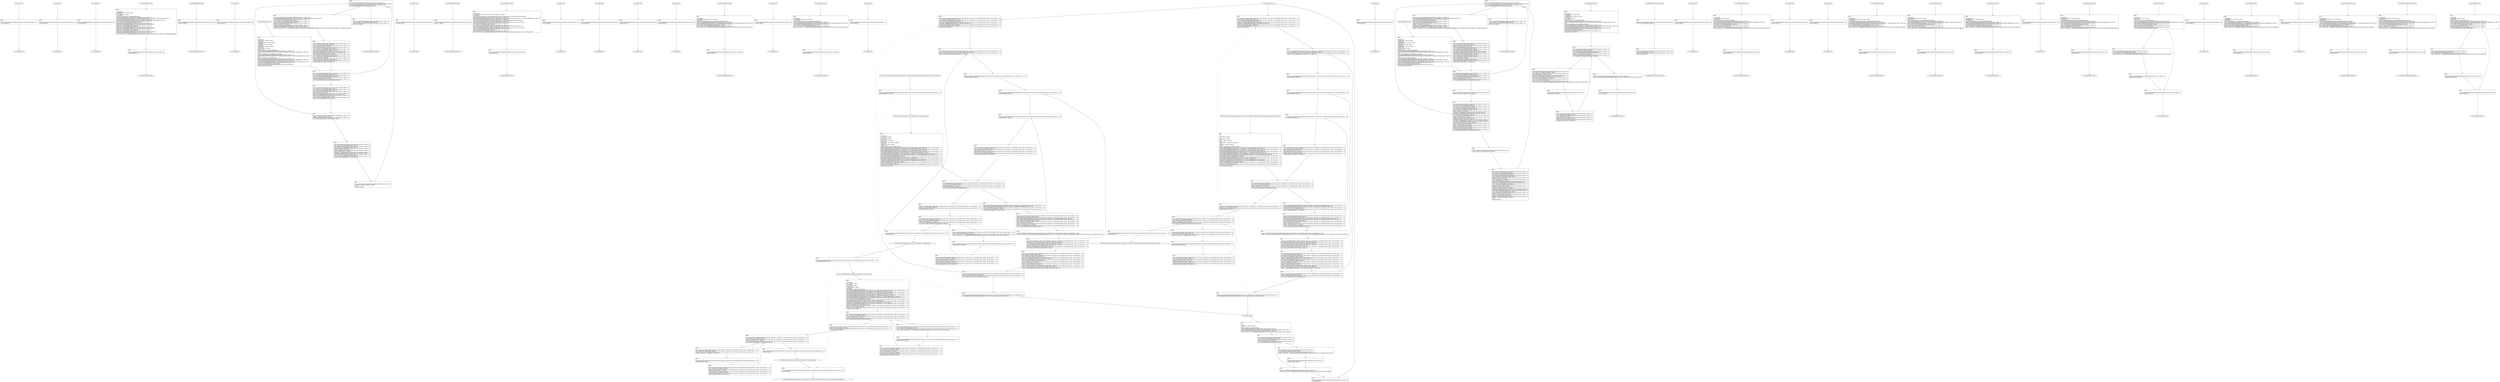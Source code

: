 digraph "icfg graph" {
BBio_ll_good1_end [label="{io_ll_good1_end}"];
BBio_ll_bad6_end [label="{io_ll_bad6_end}"];
BBio_ll_good5_end [label="{io_ll_good5_end}"];
BBio_ll_printWcharLine_end [label="{io_ll_printWcharLine_end}"];
BBio_ll_globalReturnsFalse_end [label="{io_ll_globalReturnsFalse_end}"];
BBio_ll_bad8_end [label="{io_ll_bad8_end}"];
BBio_ll_decodeHexWChars_end [label="{io_ll_decodeHexWChars_end}"];
BBio_ll_good7_end [label="{io_ll_good7_end}"];
BBio_ll_globalReturnsTrue_end [label="{io_ll_globalReturnsTrue_end}"];
BBio_ll_printStructLine_end [label="{io_ll_printStructLine_end}"];
BBio_ll_bad7_end [label="{io_ll_bad7_end}"];
BBio_ll_good6_end [label="{io_ll_good6_end}"];
BBio_ll_bad2_end [label="{io_ll_bad2_end}"];
BBio_ll_bad9_end [label="{io_ll_bad9_end}"];
BBio_ll_printUnsignedLine_end [label="{io_ll_printUnsignedLine_end}"];
BBio_ll_good4_end [label="{io_ll_good4_end}"];
BBio_ll_printSizeTLine_end [label="{io_ll_printSizeTLine_end}"];
BBio_ll_bad5_end [label="{io_ll_bad5_end}"];
BBio_ll_printLine_end [label="{io_ll_printLine_end}"];
BBio_ll_bad4_end [label="{io_ll_bad4_end}"];
BBio_ll_decodeHexChars_end [label="{io_ll_decodeHexChars_end}"];
BBCWE134_Uncontrolled_Format_String__char_file_printf_17_ll_goodG2B_end [label="{CWE134_Uncontrolled_Format_String__char_file_printf_17_ll_goodG2B_end}"];
BBio_ll_printBytesLine_end [label="{io_ll_printBytesLine_end}"];
BBio_ll_globalReturnsTrueOrFalse_end [label="{io_ll_globalReturnsTrueOrFalse_end}"];
BBio_ll_good3_end [label="{io_ll_good3_end}"];
BBio_ll_printHexCharLine_end [label="{io_ll_printHexCharLine_end}"];
BBio_ll_good9_end [label="{io_ll_good9_end}"];
BBio_ll_bad3_end [label="{io_ll_bad3_end}"];
BBio_ll_printDoubleLine_end [label="{io_ll_printDoubleLine_end}"];
BBio_ll_printShortLine_end [label="{io_ll_printShortLine_end}"];
BBio_ll_printLongLine_end [label="{io_ll_printLongLine_end}"];
BBio_ll_bad1_end [label="{io_ll_bad1_end}"];
BBCWE134_Uncontrolled_Format_String__char_file_printf_17_ll_goodB2G_end [label="{CWE134_Uncontrolled_Format_String__char_file_printf_17_ll_goodB2G_end}"];
BBio_ll_printFloatLine_end [label="{io_ll_printFloatLine_end}"];
BBio_ll_printWLine_end [label="{io_ll_printWLine_end}"];
BBio_ll_good2_end [label="{io_ll_good2_end}"];
BBio_ll_printIntLine_end [label="{io_ll_printIntLine_end}"];
BBio_ll_good8_end [label="{io_ll_good8_end}"];
BBio_ll_printLongLongLine_end [label="{io_ll_printLongLongLine_end}"];
BBio_ll_printHexUnsignedCharLine_end [label="{io_ll_printHexUnsignedCharLine_end}"];
BBio_ll_printSinkLine_end [label="{io_ll_printSinkLine_end}"];
BBCWE134_Uncontrolled_Format_String__char_file_printf_17_ll_CWE134_Uncontrolled_Format_String__char_file_printf_17_bad_end [label="{CWE134_Uncontrolled_Format_String__char_file_printf_17_ll_CWE134_Uncontrolled_Format_String__char_file_printf_17_bad_end}"];
BBCWE134_Uncontrolled_Format_String__char_file_printf_17_ll_CWE134_Uncontrolled_Format_String__char_file_printf_17_good_end [label="{CWE134_Uncontrolled_Format_String__char_file_printf_17_ll_CWE134_Uncontrolled_Format_String__char_file_printf_17_good_end}"];
BBio_ll_good1_start [label="{io_ll_good1_start}", shape=record];
io_ll_good1BB69 [label="{BB69:\l\l/home/raoxue/Desktop/MemVerif/workspace/000_080_026/source_code/io.c:187\l
  ret void, !dbg !52\l
}", shape=record];
BBio_ll_bad6_start [label="{io_ll_bad6_start}", shape=record];
io_ll_bad6BB83 [label="{BB83:\l\l/home/raoxue/Desktop/MemVerif/workspace/000_080_026/source_code/io.c:203\l
  ret void, !dbg !52\l
}", shape=record];
BBio_ll_good5_start [label="{io_ll_good5_start}", shape=record];
io_ll_good5BB73 [label="{BB73:\l\l/home/raoxue/Desktop/MemVerif/workspace/000_080_026/source_code/io.c:191\l
  ret void, !dbg !52\l
}", shape=record];
BBio_ll_printWcharLine_start [label="{io_ll_printWcharLine_start}", shape=record];
io_ll_printWcharLineBB28 [label="{BB28:\l\l/:3143558144\l
  %wideChar.addr = alloca i32, align 4\l
/:3143558144\l
  %s = alloca [2 x i32], align 4\l
/:3143558144\l
  store i32 %wideChar, i32* %wideChar.addr, align 4\l
/home/raoxue/Desktop/MemVerif/workspace/000_080_026/source_code/io.c:70\l
  call void @llvm.dbg.declare(metadata i32* %wideChar.addr, metadata !162, metadata !DIExpression()), !dbg !163\l
/home/raoxue/Desktop/MemVerif/workspace/000_080_026/source_code/io.c:74\l
  call void @llvm.dbg.declare(metadata [2 x i32]* %s, metadata !164, metadata !DIExpression()), !dbg !168\l
/home/raoxue/Desktop/MemVerif/workspace/000_080_026/source_code/io.c:75\l
  %0 = load i32, i32* %wideChar.addr, align 4, !dbg !61\l
/home/raoxue/Desktop/MemVerif/workspace/000_080_026/source_code/io.c:75\l
  %arrayidx = getelementptr inbounds [2 x i32], [2 x i32]* %s, i64 0, i64 0, !dbg !62\l
/home/raoxue/Desktop/MemVerif/workspace/000_080_026/source_code/io.c:75\l
  store i32 %0, i32* %arrayidx, align 4, !dbg !63\l
/home/raoxue/Desktop/MemVerif/workspace/000_080_026/source_code/io.c:76\l
  %arrayidx1 = getelementptr inbounds [2 x i32], [2 x i32]* %s, i64 0, i64 1, !dbg !64\l
/home/raoxue/Desktop/MemVerif/workspace/000_080_026/source_code/io.c:76\l
  store i32 0, i32* %arrayidx1, align 4, !dbg !65\l
/home/raoxue/Desktop/MemVerif/workspace/000_080_026/source_code/io.c:77\l
  %arraydecay = getelementptr inbounds [2 x i32], [2 x i32]* %s, i64 0, i64 0, !dbg !66\l
/home/raoxue/Desktop/MemVerif/workspace/000_080_026/source_code/io.c:77\l
  %call = call i32 (i8*, ...) @printf(i8* getelementptr inbounds ([5 x i8], [5 x i8]* @.str.10, i64 0, i64 0), i32* %arraydecay), !dbg !67\l
}", shape=record];
io_ll_printWcharLineBB28 [label="{BB28:\l\l/:3143558144\l
  %wideChar.addr = alloca i32, align 4\l
/:3143558144\l
  %s = alloca [2 x i32], align 4\l
/:3143558144\l
  store i32 %wideChar, i32* %wideChar.addr, align 4\l
/home/raoxue/Desktop/MemVerif/workspace/000_080_026/source_code/io.c:70\l
  call void @llvm.dbg.declare(metadata i32* %wideChar.addr, metadata !162, metadata !DIExpression()), !dbg !163\l
/home/raoxue/Desktop/MemVerif/workspace/000_080_026/source_code/io.c:74\l
  call void @llvm.dbg.declare(metadata [2 x i32]* %s, metadata !164, metadata !DIExpression()), !dbg !168\l
/home/raoxue/Desktop/MemVerif/workspace/000_080_026/source_code/io.c:75\l
  %0 = load i32, i32* %wideChar.addr, align 4, !dbg !61\l
/home/raoxue/Desktop/MemVerif/workspace/000_080_026/source_code/io.c:75\l
  %arrayidx = getelementptr inbounds [2 x i32], [2 x i32]* %s, i64 0, i64 0, !dbg !62\l
/home/raoxue/Desktop/MemVerif/workspace/000_080_026/source_code/io.c:75\l
  store i32 %0, i32* %arrayidx, align 4, !dbg !63\l
/home/raoxue/Desktop/MemVerif/workspace/000_080_026/source_code/io.c:76\l
  %arrayidx1 = getelementptr inbounds [2 x i32], [2 x i32]* %s, i64 0, i64 1, !dbg !64\l
/home/raoxue/Desktop/MemVerif/workspace/000_080_026/source_code/io.c:76\l
  store i32 0, i32* %arrayidx1, align 4, !dbg !65\l
/home/raoxue/Desktop/MemVerif/workspace/000_080_026/source_code/io.c:77\l
  %arraydecay = getelementptr inbounds [2 x i32], [2 x i32]* %s, i64 0, i64 0, !dbg !66\l
/home/raoxue/Desktop/MemVerif/workspace/000_080_026/source_code/io.c:77\l
  %call = call i32 (i8*, ...) @printf(i8* getelementptr inbounds ([5 x i8], [5 x i8]* @.str.10, i64 0, i64 0), i32* %arraydecay), !dbg !67\l
}", shape=record];
io_ll_printWcharLineBB29 [label="{BB29:\l\l/home/raoxue/Desktop/MemVerif/workspace/000_080_026/source_code/io.c:78\l
  ret void, !dbg !68\l
}", shape=record];
BBio_ll_globalReturnsFalse_start [label="{io_ll_globalReturnsFalse_start}", shape=record];
io_ll_globalReturnsFalseBB66 [label="{BB66:\l\l/home/raoxue/Desktop/MemVerif/workspace/000_080_026/source_code/io.c:163\l
  ret i32 0, !dbg !52\l
}", shape=record];
BBio_ll_bad8_start [label="{io_ll_bad8_start}", shape=record];
io_ll_bad8BB85 [label="{BB85:\l\l/home/raoxue/Desktop/MemVerif/workspace/000_080_026/source_code/io.c:205\l
  ret void, !dbg !52\l
}", shape=record];
BBio_ll_decodeHexWChars_start [label="{io_ll_decodeHexWChars_start}", shape=record];
io_ll_decodeHexWCharsBB55 [label="{BB55:\l\l/:109587016\l
  %bytes.addr = alloca i8*, align 8\l
/:109587016\l
  %numBytes.addr = alloca i64, align 8\l
/:109587016\l
  %hex.addr = alloca i32*, align 8\l
/:109587016\l
  %numWritten = alloca i64, align 8\l
/:109587016\l
  %byte = alloca i32, align 4\l
/:109587016\l
  store i8* %bytes, i8** %bytes.addr, align 8\l
/home/raoxue/Desktop/MemVerif/workspace/000_080_026/source_code/io.c:135\l
  call void @llvm.dbg.declare(metadata i8** %bytes.addr, metadata !290, metadata !DIExpression()), !dbg !291\l
/:135\l
  store i64 %numBytes, i64* %numBytes.addr, align 8\l
/home/raoxue/Desktop/MemVerif/workspace/000_080_026/source_code/io.c:135\l
  call void @llvm.dbg.declare(metadata i64* %numBytes.addr, metadata !292, metadata !DIExpression()), !dbg !293\l
/:135\l
  store i32* %hex, i32** %hex.addr, align 8\l
/home/raoxue/Desktop/MemVerif/workspace/000_080_026/source_code/io.c:135\l
  call void @llvm.dbg.declare(metadata i32** %hex.addr, metadata !294, metadata !DIExpression()), !dbg !295\l
/home/raoxue/Desktop/MemVerif/workspace/000_080_026/source_code/io.c:137\l
  call void @llvm.dbg.declare(metadata i64* %numWritten, metadata !296, metadata !DIExpression()), !dbg !297\l
/home/raoxue/Desktop/MemVerif/workspace/000_080_026/source_code/io.c:137\l
  store i64 0, i64* %numWritten, align 8, !dbg !65\l
/home/raoxue/Desktop/MemVerif/workspace/000_080_026/source_code/io.c:143\l
  br label %while.cond, !dbg !66\l
}", shape=record];
io_ll_decodeHexWCharsBB56 [label="{BB56:\l\l/home/raoxue/Desktop/MemVerif/workspace/000_080_026/source_code/io.c:143\l
  %0 = load i64, i64* %numWritten, align 8, !dbg !67\l
/home/raoxue/Desktop/MemVerif/workspace/000_080_026/source_code/io.c:143\l
  %1 = load i64, i64* %numBytes.addr, align 8, !dbg !68\l
/home/raoxue/Desktop/MemVerif/workspace/000_080_026/source_code/io.c:143\l
  %cmp = icmp ult i64 %0, %1, !dbg !69\l
/home/raoxue/Desktop/MemVerif/workspace/000_080_026/source_code/io.c:143\l
  br i1 %cmp, label %land.lhs.true, label %land.end, !dbg !70\l
}", shape=record];
io_ll_decodeHexWCharsBB57 [label="{BB57:\l\l/home/raoxue/Desktop/MemVerif/workspace/000_080_026/source_code/io.c:143\l
  %2 = load i32*, i32** %hex.addr, align 8, !dbg !71\l
/home/raoxue/Desktop/MemVerif/workspace/000_080_026/source_code/io.c:143\l
  %3 = load i64, i64* %numWritten, align 8, !dbg !72\l
/home/raoxue/Desktop/MemVerif/workspace/000_080_026/source_code/io.c:143\l
  %mul = mul i64 2, %3, !dbg !73\l
/home/raoxue/Desktop/MemVerif/workspace/000_080_026/source_code/io.c:143\l
  %arrayidx = getelementptr inbounds i32, i32* %2, i64 %mul, !dbg !71\l
/home/raoxue/Desktop/MemVerif/workspace/000_080_026/source_code/io.c:143\l
  %4 = load i32, i32* %arrayidx, align 4, !dbg !71\l
/home/raoxue/Desktop/MemVerif/workspace/000_080_026/source_code/io.c:143\l
  %call = call i32 @iswxdigit(i32 %4) #5, !dbg !74\l
}", shape=record];
io_ll_decodeHexWCharsBB57 [label="{BB57:\l\l/home/raoxue/Desktop/MemVerif/workspace/000_080_026/source_code/io.c:143\l
  %2 = load i32*, i32** %hex.addr, align 8, !dbg !71\l
/home/raoxue/Desktop/MemVerif/workspace/000_080_026/source_code/io.c:143\l
  %3 = load i64, i64* %numWritten, align 8, !dbg !72\l
/home/raoxue/Desktop/MemVerif/workspace/000_080_026/source_code/io.c:143\l
  %mul = mul i64 2, %3, !dbg !73\l
/home/raoxue/Desktop/MemVerif/workspace/000_080_026/source_code/io.c:143\l
  %arrayidx = getelementptr inbounds i32, i32* %2, i64 %mul, !dbg !71\l
/home/raoxue/Desktop/MemVerif/workspace/000_080_026/source_code/io.c:143\l
  %4 = load i32, i32* %arrayidx, align 4, !dbg !71\l
/home/raoxue/Desktop/MemVerif/workspace/000_080_026/source_code/io.c:143\l
  %call = call i32 @iswxdigit(i32 %4) #5, !dbg !74\l
}", shape=record];
io_ll_decodeHexWCharsBB59 [label="{BB59:\l\l/home/raoxue/Desktop/MemVerif/workspace/000_080_026/source_code/io.c:143\l
  %tobool = icmp ne i32 %call, 0, !dbg !74\l
/home/raoxue/Desktop/MemVerif/workspace/000_080_026/source_code/io.c:143\l
  br i1 %tobool, label %land.rhs, label %land.end, !dbg !75\l
}", shape=record];
io_ll_decodeHexWCharsBB60 [label="{BB60:\l\l/home/raoxue/Desktop/MemVerif/workspace/000_080_026/source_code/io.c:143\l
  %5 = load i32*, i32** %hex.addr, align 8, !dbg !76\l
/home/raoxue/Desktop/MemVerif/workspace/000_080_026/source_code/io.c:143\l
  %6 = load i64, i64* %numWritten, align 8, !dbg !77\l
/home/raoxue/Desktop/MemVerif/workspace/000_080_026/source_code/io.c:143\l
  %mul1 = mul i64 2, %6, !dbg !78\l
/home/raoxue/Desktop/MemVerif/workspace/000_080_026/source_code/io.c:143\l
  %add = add i64 %mul1, 1, !dbg !79\l
/home/raoxue/Desktop/MemVerif/workspace/000_080_026/source_code/io.c:143\l
  %arrayidx2 = getelementptr inbounds i32, i32* %5, i64 %add, !dbg !76\l
/home/raoxue/Desktop/MemVerif/workspace/000_080_026/source_code/io.c:143\l
  %7 = load i32, i32* %arrayidx2, align 4, !dbg !76\l
/home/raoxue/Desktop/MemVerif/workspace/000_080_026/source_code/io.c:143\l
  %call3 = call i32 @iswxdigit(i32 %7) #5, !dbg !80\l
}", shape=record];
io_ll_decodeHexWCharsBB60 [label="{BB60:\l\l/home/raoxue/Desktop/MemVerif/workspace/000_080_026/source_code/io.c:143\l
  %5 = load i32*, i32** %hex.addr, align 8, !dbg !76\l
/home/raoxue/Desktop/MemVerif/workspace/000_080_026/source_code/io.c:143\l
  %6 = load i64, i64* %numWritten, align 8, !dbg !77\l
/home/raoxue/Desktop/MemVerif/workspace/000_080_026/source_code/io.c:143\l
  %mul1 = mul i64 2, %6, !dbg !78\l
/home/raoxue/Desktop/MemVerif/workspace/000_080_026/source_code/io.c:143\l
  %add = add i64 %mul1, 1, !dbg !79\l
/home/raoxue/Desktop/MemVerif/workspace/000_080_026/source_code/io.c:143\l
  %arrayidx2 = getelementptr inbounds i32, i32* %5, i64 %add, !dbg !76\l
/home/raoxue/Desktop/MemVerif/workspace/000_080_026/source_code/io.c:143\l
  %7 = load i32, i32* %arrayidx2, align 4, !dbg !76\l
/home/raoxue/Desktop/MemVerif/workspace/000_080_026/source_code/io.c:143\l
  %call3 = call i32 @iswxdigit(i32 %7) #5, !dbg !80\l
}", shape=record];
io_ll_decodeHexWCharsBB61 [label="{BB61:\l\l/home/raoxue/Desktop/MemVerif/workspace/000_080_026/source_code/io.c:143\l
  %tobool4 = icmp ne i32 %call3, 0, !dbg !75\l
/:143\l
  br label %land.end\l
}", shape=record];
io_ll_decodeHexWCharsBB58 [label="{BB58:\l\l/home/raoxue/Desktop/MemVerif/workspace/000_080_026/source_code/io.c:0\l
  %8 = phi i1 [ false, %land.lhs.true ], [ false, %while.cond ], [ %tobool4, %land.rhs ], !dbg !81\l
/home/raoxue/Desktop/MemVerif/workspace/000_080_026/source_code/io.c:143\l
  br i1 %8, label %while.body, label %while.end, !dbg !66\l
}", shape=record];
io_ll_decodeHexWCharsBB62 [label="{BB62:\l\l/home/raoxue/Desktop/MemVerif/workspace/000_080_026/source_code/io.c:145\l
  call void @llvm.dbg.declare(metadata i32* %byte, metadata !314, metadata !DIExpression()), !dbg !316\l
/home/raoxue/Desktop/MemVerif/workspace/000_080_026/source_code/io.c:146\l
  %9 = load i32*, i32** %hex.addr, align 8, !dbg !85\l
/home/raoxue/Desktop/MemVerif/workspace/000_080_026/source_code/io.c:146\l
  %10 = load i64, i64* %numWritten, align 8, !dbg !86\l
/home/raoxue/Desktop/MemVerif/workspace/000_080_026/source_code/io.c:146\l
  %mul5 = mul i64 2, %10, !dbg !87\l
/home/raoxue/Desktop/MemVerif/workspace/000_080_026/source_code/io.c:146\l
  %arrayidx6 = getelementptr inbounds i32, i32* %9, i64 %mul5, !dbg !85\l
/home/raoxue/Desktop/MemVerif/workspace/000_080_026/source_code/io.c:146\l
  %call7 = call i32 (i32*, i32*, ...) @__isoc99_swscanf(i32* %arrayidx6, i32* getelementptr inbounds ([5 x i32], [5 x i32]* @.str.16, i64 0, i64 0), i32* %byte) #5, !dbg !88\l
}", shape=record];
io_ll_decodeHexWCharsBB62 [label="{BB62:\l\l/home/raoxue/Desktop/MemVerif/workspace/000_080_026/source_code/io.c:145\l
  call void @llvm.dbg.declare(metadata i32* %byte, metadata !314, metadata !DIExpression()), !dbg !316\l
/home/raoxue/Desktop/MemVerif/workspace/000_080_026/source_code/io.c:146\l
  %9 = load i32*, i32** %hex.addr, align 8, !dbg !85\l
/home/raoxue/Desktop/MemVerif/workspace/000_080_026/source_code/io.c:146\l
  %10 = load i64, i64* %numWritten, align 8, !dbg !86\l
/home/raoxue/Desktop/MemVerif/workspace/000_080_026/source_code/io.c:146\l
  %mul5 = mul i64 2, %10, !dbg !87\l
/home/raoxue/Desktop/MemVerif/workspace/000_080_026/source_code/io.c:146\l
  %arrayidx6 = getelementptr inbounds i32, i32* %9, i64 %mul5, !dbg !85\l
/home/raoxue/Desktop/MemVerif/workspace/000_080_026/source_code/io.c:146\l
  %call7 = call i32 (i32*, i32*, ...) @__isoc99_swscanf(i32* %arrayidx6, i32* getelementptr inbounds ([5 x i32], [5 x i32]* @.str.16, i64 0, i64 0), i32* %byte) #5, !dbg !88\l
}", shape=record];
io_ll_decodeHexWCharsBB64 [label="{BB64:\l\l/home/raoxue/Desktop/MemVerif/workspace/000_080_026/source_code/io.c:147\l
  %11 = load i32, i32* %byte, align 4, !dbg !89\l
/home/raoxue/Desktop/MemVerif/workspace/000_080_026/source_code/io.c:147\l
  %conv = trunc i32 %11 to i8, !dbg !90\l
/home/raoxue/Desktop/MemVerif/workspace/000_080_026/source_code/io.c:147\l
  %12 = load i8*, i8** %bytes.addr, align 8, !dbg !91\l
/home/raoxue/Desktop/MemVerif/workspace/000_080_026/source_code/io.c:147\l
  %13 = load i64, i64* %numWritten, align 8, !dbg !92\l
/home/raoxue/Desktop/MemVerif/workspace/000_080_026/source_code/io.c:147\l
  %arrayidx8 = getelementptr inbounds i8, i8* %12, i64 %13, !dbg !91\l
/home/raoxue/Desktop/MemVerif/workspace/000_080_026/source_code/io.c:147\l
  store i8 %conv, i8* %arrayidx8, align 1, !dbg !93\l
/home/raoxue/Desktop/MemVerif/workspace/000_080_026/source_code/io.c:148\l
  %14 = load i64, i64* %numWritten, align 8, !dbg !94\l
/home/raoxue/Desktop/MemVerif/workspace/000_080_026/source_code/io.c:148\l
  %inc = add i64 %14, 1, !dbg !94\l
/home/raoxue/Desktop/MemVerif/workspace/000_080_026/source_code/io.c:148\l
  store i64 %inc, i64* %numWritten, align 8, !dbg !94\l
/home/raoxue/Desktop/MemVerif/workspace/000_080_026/source_code/io.c:143\l
  br label %while.cond, !dbg !66, !llvm.loop !95\l
}", shape=record];
io_ll_decodeHexWCharsBB63 [label="{BB63:\l\l/home/raoxue/Desktop/MemVerif/workspace/000_080_026/source_code/io.c:151\l
  %15 = load i64, i64* %numWritten, align 8, !dbg !98\l
/home/raoxue/Desktop/MemVerif/workspace/000_080_026/source_code/io.c:151\l
  ret i64 %15, !dbg !99\l
}", shape=record];
BBio_ll_good7_start [label="{io_ll_good7_start}", shape=record];
io_ll_good7BB75 [label="{BB75:\l\l/home/raoxue/Desktop/MemVerif/workspace/000_080_026/source_code/io.c:193\l
  ret void, !dbg !52\l
}", shape=record];
BBio_ll_globalReturnsTrue_start [label="{io_ll_globalReturnsTrue_start}", shape=record];
io_ll_globalReturnsTrueBB65 [label="{BB65:\l\l/home/raoxue/Desktop/MemVerif/workspace/000_080_026/source_code/io.c:158\l
  ret i32 1, !dbg !52\l
}", shape=record];
BBio_ll_printStructLine_start [label="{io_ll_printStructLine_start}", shape=record];
io_ll_printStructLineBB36 [label="{BB36:\l\l/:3143558144\l
  %structTwoIntsStruct.addr = alloca %struct._twoIntsStruct*, align 8\l
/:3143558144\l
  store %struct._twoIntsStruct* %structTwoIntsStruct, %struct._twoIntsStruct** %structTwoIntsStruct.addr, align 8\l
/home/raoxue/Desktop/MemVerif/workspace/000_080_026/source_code/io.c:95\l
  call void @llvm.dbg.declare(metadata %struct._twoIntsStruct** %structTwoIntsStruct.addr, metadata !212, metadata !DIExpression()), !dbg !213\l
/home/raoxue/Desktop/MemVerif/workspace/000_080_026/source_code/io.c:97\l
  %0 = load %struct._twoIntsStruct*, %struct._twoIntsStruct** %structTwoIntsStruct.addr, align 8, !dbg !61\l
/home/raoxue/Desktop/MemVerif/workspace/000_080_026/source_code/io.c:97\l
  %intOne = getelementptr inbounds %struct._twoIntsStruct, %struct._twoIntsStruct* %0, i32 0, i32 0, !dbg !62\l
/home/raoxue/Desktop/MemVerif/workspace/000_080_026/source_code/io.c:97\l
  %1 = load i32, i32* %intOne, align 4, !dbg !62\l
/home/raoxue/Desktop/MemVerif/workspace/000_080_026/source_code/io.c:97\l
  %2 = load %struct._twoIntsStruct*, %struct._twoIntsStruct** %structTwoIntsStruct.addr, align 8, !dbg !63\l
/home/raoxue/Desktop/MemVerif/workspace/000_080_026/source_code/io.c:97\l
  %intTwo = getelementptr inbounds %struct._twoIntsStruct, %struct._twoIntsStruct* %2, i32 0, i32 1, !dbg !64\l
/home/raoxue/Desktop/MemVerif/workspace/000_080_026/source_code/io.c:97\l
  %3 = load i32, i32* %intTwo, align 4, !dbg !64\l
/home/raoxue/Desktop/MemVerif/workspace/000_080_026/source_code/io.c:97\l
  %call = call i32 (i8*, ...) @printf(i8* getelementptr inbounds ([10 x i8], [10 x i8]* @.str.13, i64 0, i64 0), i32 %1, i32 %3), !dbg !65\l
}", shape=record];
io_ll_printStructLineBB36 [label="{BB36:\l\l/:3143558144\l
  %structTwoIntsStruct.addr = alloca %struct._twoIntsStruct*, align 8\l
/:3143558144\l
  store %struct._twoIntsStruct* %structTwoIntsStruct, %struct._twoIntsStruct** %structTwoIntsStruct.addr, align 8\l
/home/raoxue/Desktop/MemVerif/workspace/000_080_026/source_code/io.c:95\l
  call void @llvm.dbg.declare(metadata %struct._twoIntsStruct** %structTwoIntsStruct.addr, metadata !212, metadata !DIExpression()), !dbg !213\l
/home/raoxue/Desktop/MemVerif/workspace/000_080_026/source_code/io.c:97\l
  %0 = load %struct._twoIntsStruct*, %struct._twoIntsStruct** %structTwoIntsStruct.addr, align 8, !dbg !61\l
/home/raoxue/Desktop/MemVerif/workspace/000_080_026/source_code/io.c:97\l
  %intOne = getelementptr inbounds %struct._twoIntsStruct, %struct._twoIntsStruct* %0, i32 0, i32 0, !dbg !62\l
/home/raoxue/Desktop/MemVerif/workspace/000_080_026/source_code/io.c:97\l
  %1 = load i32, i32* %intOne, align 4, !dbg !62\l
/home/raoxue/Desktop/MemVerif/workspace/000_080_026/source_code/io.c:97\l
  %2 = load %struct._twoIntsStruct*, %struct._twoIntsStruct** %structTwoIntsStruct.addr, align 8, !dbg !63\l
/home/raoxue/Desktop/MemVerif/workspace/000_080_026/source_code/io.c:97\l
  %intTwo = getelementptr inbounds %struct._twoIntsStruct, %struct._twoIntsStruct* %2, i32 0, i32 1, !dbg !64\l
/home/raoxue/Desktop/MemVerif/workspace/000_080_026/source_code/io.c:97\l
  %3 = load i32, i32* %intTwo, align 4, !dbg !64\l
/home/raoxue/Desktop/MemVerif/workspace/000_080_026/source_code/io.c:97\l
  %call = call i32 (i8*, ...) @printf(i8* getelementptr inbounds ([10 x i8], [10 x i8]* @.str.13, i64 0, i64 0), i32 %1, i32 %3), !dbg !65\l
}", shape=record];
io_ll_printStructLineBB37 [label="{BB37:\l\l/home/raoxue/Desktop/MemVerif/workspace/000_080_026/source_code/io.c:98\l
  ret void, !dbg !66\l
}", shape=record];
BBio_ll_bad7_start [label="{io_ll_bad7_start}", shape=record];
io_ll_bad7BB84 [label="{BB84:\l\l/home/raoxue/Desktop/MemVerif/workspace/000_080_026/source_code/io.c:204\l
  ret void, !dbg !52\l
}", shape=record];
BBio_ll_good6_start [label="{io_ll_good6_start}", shape=record];
io_ll_good6BB74 [label="{BB74:\l\l/home/raoxue/Desktop/MemVerif/workspace/000_080_026/source_code/io.c:192\l
  ret void, !dbg !52\l
}", shape=record];
BBio_ll_bad2_start [label="{io_ll_bad2_start}", shape=record];
io_ll_bad2BB79 [label="{BB79:\l\l/home/raoxue/Desktop/MemVerif/workspace/000_080_026/source_code/io.c:199\l
  ret void, !dbg !52\l
}", shape=record];
BBio_ll_bad9_start [label="{io_ll_bad9_start}", shape=record];
io_ll_bad9BB86 [label="{BB86:\l\l/home/raoxue/Desktop/MemVerif/workspace/000_080_026/source_code/io.c:206\l
  ret void, !dbg !52\l
}", shape=record];
BBio_ll_printUnsignedLine_start [label="{io_ll_printUnsignedLine_start}", shape=record];
io_ll_printUnsignedLineBB30 [label="{BB30:\l\l/:109748056\l
  %unsignedNumber.addr = alloca i32, align 4\l
/:109748056\l
  store i32 %unsignedNumber, i32* %unsignedNumber.addr, align 4\l
/home/raoxue/Desktop/MemVerif/workspace/000_080_026/source_code/io.c:80\l
  call void @llvm.dbg.declare(metadata i32* %unsignedNumber.addr, metadata !180, metadata !DIExpression()), !dbg !181\l
/home/raoxue/Desktop/MemVerif/workspace/000_080_026/source_code/io.c:82\l
  %0 = load i32, i32* %unsignedNumber.addr, align 4, !dbg !54\l
/home/raoxue/Desktop/MemVerif/workspace/000_080_026/source_code/io.c:82\l
  %call = call i32 (i8*, ...) @printf(i8* getelementptr inbounds ([4 x i8], [4 x i8]* @.str.11, i64 0, i64 0), i32 %0), !dbg !55\l
}", shape=record];
io_ll_printUnsignedLineBB30 [label="{BB30:\l\l/:109748056\l
  %unsignedNumber.addr = alloca i32, align 4\l
/:109748056\l
  store i32 %unsignedNumber, i32* %unsignedNumber.addr, align 4\l
/home/raoxue/Desktop/MemVerif/workspace/000_080_026/source_code/io.c:80\l
  call void @llvm.dbg.declare(metadata i32* %unsignedNumber.addr, metadata !180, metadata !DIExpression()), !dbg !181\l
/home/raoxue/Desktop/MemVerif/workspace/000_080_026/source_code/io.c:82\l
  %0 = load i32, i32* %unsignedNumber.addr, align 4, !dbg !54\l
/home/raoxue/Desktop/MemVerif/workspace/000_080_026/source_code/io.c:82\l
  %call = call i32 (i8*, ...) @printf(i8* getelementptr inbounds ([4 x i8], [4 x i8]* @.str.11, i64 0, i64 0), i32 %0), !dbg !55\l
}", shape=record];
io_ll_printUnsignedLineBB31 [label="{BB31:\l\l/home/raoxue/Desktop/MemVerif/workspace/000_080_026/source_code/io.c:83\l
  ret void, !dbg !56\l
}", shape=record];
BBio_ll_good4_start [label="{io_ll_good4_start}", shape=record];
io_ll_good4BB72 [label="{BB72:\l\l/home/raoxue/Desktop/MemVerif/workspace/000_080_026/source_code/io.c:190\l
  ret void, !dbg !52\l
}", shape=record];
BBio_ll_printSizeTLine_start [label="{io_ll_printSizeTLine_start}", shape=record];
io_ll_printSizeTLineBB24 [label="{BB24:\l\l/:3143558144\l
  %sizeTNumber.addr = alloca i64, align 8\l
/:3143558144\l
  store i64 %sizeTNumber, i64* %sizeTNumber.addr, align 8\l
/home/raoxue/Desktop/MemVerif/workspace/000_080_026/source_code/io.c:60\l
  call void @llvm.dbg.declare(metadata i64* %sizeTNumber.addr, metadata !146, metadata !DIExpression()), !dbg !147\l
/home/raoxue/Desktop/MemVerif/workspace/000_080_026/source_code/io.c:62\l
  %0 = load i64, i64* %sizeTNumber.addr, align 8, !dbg !57\l
/home/raoxue/Desktop/MemVerif/workspace/000_080_026/source_code/io.c:62\l
  %call = call i32 (i8*, ...) @printf(i8* getelementptr inbounds ([5 x i8], [5 x i8]* @.str.8, i64 0, i64 0), i64 %0), !dbg !58\l
}", shape=record];
io_ll_printSizeTLineBB24 [label="{BB24:\l\l/:3143558144\l
  %sizeTNumber.addr = alloca i64, align 8\l
/:3143558144\l
  store i64 %sizeTNumber, i64* %sizeTNumber.addr, align 8\l
/home/raoxue/Desktop/MemVerif/workspace/000_080_026/source_code/io.c:60\l
  call void @llvm.dbg.declare(metadata i64* %sizeTNumber.addr, metadata !146, metadata !DIExpression()), !dbg !147\l
/home/raoxue/Desktop/MemVerif/workspace/000_080_026/source_code/io.c:62\l
  %0 = load i64, i64* %sizeTNumber.addr, align 8, !dbg !57\l
/home/raoxue/Desktop/MemVerif/workspace/000_080_026/source_code/io.c:62\l
  %call = call i32 (i8*, ...) @printf(i8* getelementptr inbounds ([5 x i8], [5 x i8]* @.str.8, i64 0, i64 0), i64 %0), !dbg !58\l
}", shape=record];
io_ll_printSizeTLineBB25 [label="{BB25:\l\l/home/raoxue/Desktop/MemVerif/workspace/000_080_026/source_code/io.c:63\l
  ret void, !dbg !59\l
}", shape=record];
BBio_ll_bad5_start [label="{io_ll_bad5_start}", shape=record];
io_ll_bad5BB82 [label="{BB82:\l\l/home/raoxue/Desktop/MemVerif/workspace/000_080_026/source_code/io.c:202\l
  ret void, !dbg !52\l
}", shape=record];
BBio_ll_printLine_start [label="{io_ll_printLine_start}", shape=record];
io_ll_printLineBB0 [label="{BB0:\l\l/:415\l
  %line.addr = alloca i8*, align 8\l
/:415\l
  store i8* %line, i8** %line.addr, align 8\l
/home/raoxue/Desktop/MemVerif/workspace/000_080_026/source_code/io.c:11\l
  call void @llvm.dbg.declare(metadata i8** %line.addr, metadata !52, metadata !DIExpression()), !dbg !53\l
/home/raoxue/Desktop/MemVerif/workspace/000_080_026/source_code/io.c:13\l
  %call = call i32 (i8*, ...) @printf(i8* getelementptr inbounds ([9 x i8], [9 x i8]* @.str, i64 0, i64 0)), !dbg !54\l
}", shape=record];
io_ll_printLineBB0 [label="{BB0:\l\l/:415\l
  %line.addr = alloca i8*, align 8\l
/:415\l
  store i8* %line, i8** %line.addr, align 8\l
/home/raoxue/Desktop/MemVerif/workspace/000_080_026/source_code/io.c:11\l
  call void @llvm.dbg.declare(metadata i8** %line.addr, metadata !52, metadata !DIExpression()), !dbg !53\l
/home/raoxue/Desktop/MemVerif/workspace/000_080_026/source_code/io.c:13\l
  %call = call i32 (i8*, ...) @printf(i8* getelementptr inbounds ([9 x i8], [9 x i8]* @.str, i64 0, i64 0)), !dbg !54\l
}", shape=record];
io_ll_printLineBB1 [label="{BB1:\l\l/home/raoxue/Desktop/MemVerif/workspace/000_080_026/source_code/io.c:14\l
  %0 = load i8*, i8** %line.addr, align 8, !dbg !55\l
/home/raoxue/Desktop/MemVerif/workspace/000_080_026/source_code/io.c:14\l
  %cmp = icmp ne i8* %0, null, !dbg !57\l
/home/raoxue/Desktop/MemVerif/workspace/000_080_026/source_code/io.c:14\l
  br i1 %cmp, label %if.then, label %if.end, !dbg !58\l
}", shape=record];
io_ll_printLineBB2 [label="{BB2:\l\l/home/raoxue/Desktop/MemVerif/workspace/000_080_026/source_code/io.c:16\l
  %1 = load i8*, i8** %line.addr, align 8, !dbg !59\l
/home/raoxue/Desktop/MemVerif/workspace/000_080_026/source_code/io.c:16\l
  %call1 = call i32 (i8*, ...) @printf(i8* getelementptr inbounds ([4 x i8], [4 x i8]* @.str.1, i64 0, i64 0), i8* %1), !dbg !61\l
}", shape=record];
io_ll_printLineBB2 [label="{BB2:\l\l/home/raoxue/Desktop/MemVerif/workspace/000_080_026/source_code/io.c:16\l
  %1 = load i8*, i8** %line.addr, align 8, !dbg !59\l
/home/raoxue/Desktop/MemVerif/workspace/000_080_026/source_code/io.c:16\l
  %call1 = call i32 (i8*, ...) @printf(i8* getelementptr inbounds ([4 x i8], [4 x i8]* @.str.1, i64 0, i64 0), i8* %1), !dbg !61\l
}", shape=record];
io_ll_printLineBB4 [label="{BB4:\l\l/home/raoxue/Desktop/MemVerif/workspace/000_080_026/source_code/io.c:17\l
  br label %if.end, !dbg !62\l
}", shape=record];
io_ll_printLineBB3 [label="{BB3:\l\l/home/raoxue/Desktop/MemVerif/workspace/000_080_026/source_code/io.c:18\l
  %call2 = call i32 (i8*, ...) @printf(i8* getelementptr inbounds ([9 x i8], [9 x i8]* @.str.2, i64 0, i64 0)), !dbg !63\l
}", shape=record];
io_ll_printLineBB3 [label="{BB3:\l\l/home/raoxue/Desktop/MemVerif/workspace/000_080_026/source_code/io.c:18\l
  %call2 = call i32 (i8*, ...) @printf(i8* getelementptr inbounds ([9 x i8], [9 x i8]* @.str.2, i64 0, i64 0)), !dbg !63\l
}", shape=record];
io_ll_printLineBB5 [label="{BB5:\l\l/home/raoxue/Desktop/MemVerif/workspace/000_080_026/source_code/io.c:19\l
  ret void, !dbg !64\l
}", shape=record];
BBio_ll_bad4_start [label="{io_ll_bad4_start}", shape=record];
io_ll_bad4BB81 [label="{BB81:\l\l/home/raoxue/Desktop/MemVerif/workspace/000_080_026/source_code/io.c:201\l
  ret void, !dbg !52\l
}", shape=record];
BBio_ll_decodeHexChars_start [label="{io_ll_decodeHexChars_start}", shape=record];
io_ll_decodeHexCharsBB45 [label="{BB45:\l\l/:109601344\l
  %bytes.addr = alloca i8*, align 8\l
/:109601344\l
  %numBytes.addr = alloca i64, align 8\l
/:109601344\l
  %hex.addr = alloca i8*, align 8\l
/:109601344\l
  %numWritten = alloca i64, align 8\l
/:109601344\l
  %byte = alloca i32, align 4\l
/:109601344\l
  store i8* %bytes, i8** %bytes.addr, align 8\l
/home/raoxue/Desktop/MemVerif/workspace/000_080_026/source_code/io.c:113\l
  call void @llvm.dbg.declare(metadata i8** %bytes.addr, metadata !253, metadata !DIExpression()), !dbg !254\l
/:113\l
  store i64 %numBytes, i64* %numBytes.addr, align 8\l
/home/raoxue/Desktop/MemVerif/workspace/000_080_026/source_code/io.c:113\l
  call void @llvm.dbg.declare(metadata i64* %numBytes.addr, metadata !255, metadata !DIExpression()), !dbg !256\l
/:113\l
  store i8* %hex, i8** %hex.addr, align 8\l
/home/raoxue/Desktop/MemVerif/workspace/000_080_026/source_code/io.c:113\l
  call void @llvm.dbg.declare(metadata i8** %hex.addr, metadata !257, metadata !DIExpression()), !dbg !258\l
/home/raoxue/Desktop/MemVerif/workspace/000_080_026/source_code/io.c:115\l
  call void @llvm.dbg.declare(metadata i64* %numWritten, metadata !259, metadata !DIExpression()), !dbg !260\l
/home/raoxue/Desktop/MemVerif/workspace/000_080_026/source_code/io.c:115\l
  store i64 0, i64* %numWritten, align 8, !dbg !63\l
/home/raoxue/Desktop/MemVerif/workspace/000_080_026/source_code/io.c:121\l
  br label %while.cond, !dbg !64\l
}", shape=record];
io_ll_decodeHexCharsBB46 [label="{BB46:\l\l/home/raoxue/Desktop/MemVerif/workspace/000_080_026/source_code/io.c:121\l
  %0 = load i64, i64* %numWritten, align 8, !dbg !65\l
/home/raoxue/Desktop/MemVerif/workspace/000_080_026/source_code/io.c:121\l
  %1 = load i64, i64* %numBytes.addr, align 8, !dbg !66\l
/home/raoxue/Desktop/MemVerif/workspace/000_080_026/source_code/io.c:121\l
  %cmp = icmp ult i64 %0, %1, !dbg !67\l
/home/raoxue/Desktop/MemVerif/workspace/000_080_026/source_code/io.c:121\l
  br i1 %cmp, label %land.lhs.true, label %land.end, !dbg !68\l
}", shape=record];
io_ll_decodeHexCharsBB47 [label="{BB47:\l\l/home/raoxue/Desktop/MemVerif/workspace/000_080_026/source_code/io.c:121\l
  %call = call i16** @__ctype_b_loc() #5, !dbg !69\l
}", shape=record];
io_ll_decodeHexCharsBB47 [label="{BB47:\l\l/home/raoxue/Desktop/MemVerif/workspace/000_080_026/source_code/io.c:121\l
  %call = call i16** @__ctype_b_loc() #5, !dbg !69\l
}", shape=record];
io_ll_decodeHexCharsBB49 [label="{BB49:\l\l/home/raoxue/Desktop/MemVerif/workspace/000_080_026/source_code/io.c:121\l
  %2 = load i16*, i16** %call, align 8, !dbg !69\l
/home/raoxue/Desktop/MemVerif/workspace/000_080_026/source_code/io.c:121\l
  %3 = load i8*, i8** %hex.addr, align 8, !dbg !69\l
/home/raoxue/Desktop/MemVerif/workspace/000_080_026/source_code/io.c:121\l
  %4 = load i64, i64* %numWritten, align 8, !dbg !69\l
/home/raoxue/Desktop/MemVerif/workspace/000_080_026/source_code/io.c:121\l
  %mul = mul i64 2, %4, !dbg !69\l
/home/raoxue/Desktop/MemVerif/workspace/000_080_026/source_code/io.c:121\l
  %arrayidx = getelementptr inbounds i8, i8* %3, i64 %mul, !dbg !69\l
/home/raoxue/Desktop/MemVerif/workspace/000_080_026/source_code/io.c:121\l
  %5 = load i8, i8* %arrayidx, align 1, !dbg !69\l
/home/raoxue/Desktop/MemVerif/workspace/000_080_026/source_code/io.c:121\l
  %conv = sext i8 %5 to i32, !dbg !69\l
/home/raoxue/Desktop/MemVerif/workspace/000_080_026/source_code/io.c:121\l
  %idxprom = sext i32 %conv to i64, !dbg !69\l
/home/raoxue/Desktop/MemVerif/workspace/000_080_026/source_code/io.c:121\l
  %arrayidx1 = getelementptr inbounds i16, i16* %2, i64 %idxprom, !dbg !69\l
/home/raoxue/Desktop/MemVerif/workspace/000_080_026/source_code/io.c:121\l
  %6 = load i16, i16* %arrayidx1, align 2, !dbg !69\l
/home/raoxue/Desktop/MemVerif/workspace/000_080_026/source_code/io.c:121\l
  %conv2 = zext i16 %6 to i32, !dbg !69\l
/home/raoxue/Desktop/MemVerif/workspace/000_080_026/source_code/io.c:121\l
  %and = and i32 %conv2, 4096, !dbg !69\l
/home/raoxue/Desktop/MemVerif/workspace/000_080_026/source_code/io.c:121\l
  %tobool = icmp ne i32 %and, 0, !dbg !69\l
/home/raoxue/Desktop/MemVerif/workspace/000_080_026/source_code/io.c:121\l
  br i1 %tobool, label %land.rhs, label %land.end, !dbg !70\l
}", shape=record];
io_ll_decodeHexCharsBB50 [label="{BB50:\l\l/home/raoxue/Desktop/MemVerif/workspace/000_080_026/source_code/io.c:121\l
  %call3 = call i16** @__ctype_b_loc() #5, !dbg !71\l
}", shape=record];
io_ll_decodeHexCharsBB50 [label="{BB50:\l\l/home/raoxue/Desktop/MemVerif/workspace/000_080_026/source_code/io.c:121\l
  %call3 = call i16** @__ctype_b_loc() #5, !dbg !71\l
}", shape=record];
io_ll_decodeHexCharsBB51 [label="{BB51:\l\l/home/raoxue/Desktop/MemVerif/workspace/000_080_026/source_code/io.c:121\l
  %7 = load i16*, i16** %call3, align 8, !dbg !71\l
/home/raoxue/Desktop/MemVerif/workspace/000_080_026/source_code/io.c:121\l
  %8 = load i8*, i8** %hex.addr, align 8, !dbg !71\l
/home/raoxue/Desktop/MemVerif/workspace/000_080_026/source_code/io.c:121\l
  %9 = load i64, i64* %numWritten, align 8, !dbg !71\l
/home/raoxue/Desktop/MemVerif/workspace/000_080_026/source_code/io.c:121\l
  %mul4 = mul i64 2, %9, !dbg !71\l
/home/raoxue/Desktop/MemVerif/workspace/000_080_026/source_code/io.c:121\l
  %add = add i64 %mul4, 1, !dbg !71\l
/home/raoxue/Desktop/MemVerif/workspace/000_080_026/source_code/io.c:121\l
  %arrayidx5 = getelementptr inbounds i8, i8* %8, i64 %add, !dbg !71\l
/home/raoxue/Desktop/MemVerif/workspace/000_080_026/source_code/io.c:121\l
  %10 = load i8, i8* %arrayidx5, align 1, !dbg !71\l
/home/raoxue/Desktop/MemVerif/workspace/000_080_026/source_code/io.c:121\l
  %conv6 = sext i8 %10 to i32, !dbg !71\l
/home/raoxue/Desktop/MemVerif/workspace/000_080_026/source_code/io.c:121\l
  %idxprom7 = sext i32 %conv6 to i64, !dbg !71\l
/home/raoxue/Desktop/MemVerif/workspace/000_080_026/source_code/io.c:121\l
  %arrayidx8 = getelementptr inbounds i16, i16* %7, i64 %idxprom7, !dbg !71\l
/home/raoxue/Desktop/MemVerif/workspace/000_080_026/source_code/io.c:121\l
  %11 = load i16, i16* %arrayidx8, align 2, !dbg !71\l
/home/raoxue/Desktop/MemVerif/workspace/000_080_026/source_code/io.c:121\l
  %conv9 = zext i16 %11 to i32, !dbg !71\l
/home/raoxue/Desktop/MemVerif/workspace/000_080_026/source_code/io.c:121\l
  %and10 = and i32 %conv9, 4096, !dbg !71\l
/home/raoxue/Desktop/MemVerif/workspace/000_080_026/source_code/io.c:121\l
  %tobool11 = icmp ne i32 %and10, 0, !dbg !70\l
/:121\l
  br label %land.end\l
}", shape=record];
io_ll_decodeHexCharsBB48 [label="{BB48:\l\l/home/raoxue/Desktop/MemVerif/workspace/000_080_026/source_code/io.c:0\l
  %12 = phi i1 [ false, %land.lhs.true ], [ false, %while.cond ], [ %tobool11, %land.rhs ], !dbg !72\l
/home/raoxue/Desktop/MemVerif/workspace/000_080_026/source_code/io.c:121\l
  br i1 %12, label %while.body, label %while.end, !dbg !64\l
}", shape=record];
io_ll_decodeHexCharsBB52 [label="{BB52:\l\l/home/raoxue/Desktop/MemVerif/workspace/000_080_026/source_code/io.c:123\l
  call void @llvm.dbg.declare(metadata i32* %byte, metadata !270, metadata !DIExpression()), !dbg !272\l
/home/raoxue/Desktop/MemVerif/workspace/000_080_026/source_code/io.c:124\l
  %13 = load i8*, i8** %hex.addr, align 8, !dbg !76\l
/home/raoxue/Desktop/MemVerif/workspace/000_080_026/source_code/io.c:124\l
  %14 = load i64, i64* %numWritten, align 8, !dbg !77\l
/home/raoxue/Desktop/MemVerif/workspace/000_080_026/source_code/io.c:124\l
  %mul12 = mul i64 2, %14, !dbg !78\l
/home/raoxue/Desktop/MemVerif/workspace/000_080_026/source_code/io.c:124\l
  %arrayidx13 = getelementptr inbounds i8, i8* %13, i64 %mul12, !dbg !76\l
/home/raoxue/Desktop/MemVerif/workspace/000_080_026/source_code/io.c:124\l
  %call14 = call i32 (i8*, i8*, ...) @__isoc99_sscanf(i8* %arrayidx13, i8* getelementptr inbounds ([5 x i8], [5 x i8]* @.str.14, i64 0, i64 0), i32* %byte) #6, !dbg !79\l
}", shape=record];
io_ll_decodeHexCharsBB52 [label="{BB52:\l\l/home/raoxue/Desktop/MemVerif/workspace/000_080_026/source_code/io.c:123\l
  call void @llvm.dbg.declare(metadata i32* %byte, metadata !270, metadata !DIExpression()), !dbg !272\l
/home/raoxue/Desktop/MemVerif/workspace/000_080_026/source_code/io.c:124\l
  %13 = load i8*, i8** %hex.addr, align 8, !dbg !76\l
/home/raoxue/Desktop/MemVerif/workspace/000_080_026/source_code/io.c:124\l
  %14 = load i64, i64* %numWritten, align 8, !dbg !77\l
/home/raoxue/Desktop/MemVerif/workspace/000_080_026/source_code/io.c:124\l
  %mul12 = mul i64 2, %14, !dbg !78\l
/home/raoxue/Desktop/MemVerif/workspace/000_080_026/source_code/io.c:124\l
  %arrayidx13 = getelementptr inbounds i8, i8* %13, i64 %mul12, !dbg !76\l
/home/raoxue/Desktop/MemVerif/workspace/000_080_026/source_code/io.c:124\l
  %call14 = call i32 (i8*, i8*, ...) @__isoc99_sscanf(i8* %arrayidx13, i8* getelementptr inbounds ([5 x i8], [5 x i8]* @.str.14, i64 0, i64 0), i32* %byte) #6, !dbg !79\l
}", shape=record];
io_ll_decodeHexCharsBB54 [label="{BB54:\l\l/home/raoxue/Desktop/MemVerif/workspace/000_080_026/source_code/io.c:125\l
  %15 = load i32, i32* %byte, align 4, !dbg !80\l
/home/raoxue/Desktop/MemVerif/workspace/000_080_026/source_code/io.c:125\l
  %conv15 = trunc i32 %15 to i8, !dbg !81\l
/home/raoxue/Desktop/MemVerif/workspace/000_080_026/source_code/io.c:125\l
  %16 = load i8*, i8** %bytes.addr, align 8, !dbg !82\l
/home/raoxue/Desktop/MemVerif/workspace/000_080_026/source_code/io.c:125\l
  %17 = load i64, i64* %numWritten, align 8, !dbg !83\l
/home/raoxue/Desktop/MemVerif/workspace/000_080_026/source_code/io.c:125\l
  %arrayidx16 = getelementptr inbounds i8, i8* %16, i64 %17, !dbg !82\l
/home/raoxue/Desktop/MemVerif/workspace/000_080_026/source_code/io.c:125\l
  store i8 %conv15, i8* %arrayidx16, align 1, !dbg !84\l
/home/raoxue/Desktop/MemVerif/workspace/000_080_026/source_code/io.c:126\l
  %18 = load i64, i64* %numWritten, align 8, !dbg !85\l
/home/raoxue/Desktop/MemVerif/workspace/000_080_026/source_code/io.c:126\l
  %inc = add i64 %18, 1, !dbg !85\l
/home/raoxue/Desktop/MemVerif/workspace/000_080_026/source_code/io.c:126\l
  store i64 %inc, i64* %numWritten, align 8, !dbg !85\l
/home/raoxue/Desktop/MemVerif/workspace/000_080_026/source_code/io.c:121\l
  br label %while.cond, !dbg !64, !llvm.loop !86\l
}", shape=record];
io_ll_decodeHexCharsBB53 [label="{BB53:\l\l/home/raoxue/Desktop/MemVerif/workspace/000_080_026/source_code/io.c:129\l
  %19 = load i64, i64* %numWritten, align 8, !dbg !89\l
/home/raoxue/Desktop/MemVerif/workspace/000_080_026/source_code/io.c:129\l
  ret i64 %19, !dbg !90\l
}", shape=record];
BBCWE134_Uncontrolled_Format_String__char_file_printf_17_ll_goodG2B_start [label="{CWE134_Uncontrolled_Format_String__char_file_printf_17_ll_goodG2B_start}", shape=record];
CWE134_Uncontrolled_Format_String__char_file_printf_17_ll_goodG2BBB42 [label="{BB42:\l\l/:112365280\l
  %h = alloca i32, align 4\l
/:112365280\l
  %j = alloca i32, align 4\l
/:112365280\l
  %data = alloca i8*, align 8\l
/:112365280\l
  %dataBuffer = alloca [100 x i8], align 16\l
/home/raoxue/Desktop/MemVerif/workspace/000_080_026/source_code/CWE134_Uncontrolled_Format_String__char_file_printf_17.c:115\l
  call void @llvm.dbg.declare(metadata i32* %h, metadata !240, metadata !DIExpression()), !dbg !241\l
/home/raoxue/Desktop/MemVerif/workspace/000_080_026/source_code/CWE134_Uncontrolled_Format_String__char_file_printf_17.c:115\l
  call void @llvm.dbg.declare(metadata i32* %j, metadata !242, metadata !DIExpression()), !dbg !243\l
/home/raoxue/Desktop/MemVerif/workspace/000_080_026/source_code/CWE134_Uncontrolled_Format_String__char_file_printf_17.c:116\l
  call void @llvm.dbg.declare(metadata i8** %data, metadata !244, metadata !DIExpression()), !dbg !245\l
/home/raoxue/Desktop/MemVerif/workspace/000_080_026/source_code/CWE134_Uncontrolled_Format_String__char_file_printf_17.c:117\l
  call void @llvm.dbg.declare(metadata [100 x i8]* %dataBuffer, metadata !246, metadata !DIExpression()), !dbg !247\l
/home/raoxue/Desktop/MemVerif/workspace/000_080_026/source_code/CWE134_Uncontrolled_Format_String__char_file_printf_17.c:117\l
  %0 = bitcast [100 x i8]* %dataBuffer to i8*, !dbg !25\l
/home/raoxue/Desktop/MemVerif/workspace/000_080_026/source_code/CWE134_Uncontrolled_Format_String__char_file_printf_17.c:117\l
  call void @llvm.memset.p0i8.i64(i8* align 16 %0, i8 0, i64 100, i1 false), !dbg !25\l
/home/raoxue/Desktop/MemVerif/workspace/000_080_026/source_code/CWE134_Uncontrolled_Format_String__char_file_printf_17.c:118\l
  %arraydecay = getelementptr inbounds [100 x i8], [100 x i8]* %dataBuffer, i64 0, i64 0, !dbg !26\l
/home/raoxue/Desktop/MemVerif/workspace/000_080_026/source_code/CWE134_Uncontrolled_Format_String__char_file_printf_17.c:118\l
  store i8* %arraydecay, i8** %data, align 8, !dbg !27\l
/home/raoxue/Desktop/MemVerif/workspace/000_080_026/source_code/CWE134_Uncontrolled_Format_String__char_file_printf_17.c:119\l
  store i32 0, i32* %h, align 4, !dbg !28\l
/home/raoxue/Desktop/MemVerif/workspace/000_080_026/source_code/CWE134_Uncontrolled_Format_String__char_file_printf_17.c:119\l
  br label %for.cond, !dbg !30\l
}", shape=record];
CWE134_Uncontrolled_Format_String__char_file_printf_17_ll_goodG2BBB43 [label="{BB43:\l\l/home/raoxue/Desktop/MemVerif/workspace/000_080_026/source_code/CWE134_Uncontrolled_Format_String__char_file_printf_17.c:119\l
  %1 = load i32, i32* %h, align 4, !dbg !31\l
/home/raoxue/Desktop/MemVerif/workspace/000_080_026/source_code/CWE134_Uncontrolled_Format_String__char_file_printf_17.c:119\l
  %cmp = icmp slt i32 %1, 1, !dbg !33\l
/home/raoxue/Desktop/MemVerif/workspace/000_080_026/source_code/CWE134_Uncontrolled_Format_String__char_file_printf_17.c:119\l
  br i1 %cmp, label %for.body, label %for.end, !dbg !34\l
}", shape=record];
CWE134_Uncontrolled_Format_String__char_file_printf_17_ll_goodG2BBB44 [label="{BB44:\l\l/home/raoxue/Desktop/MemVerif/workspace/000_080_026/source_code/CWE134_Uncontrolled_Format_String__char_file_printf_17.c:122\l
  %2 = load i8*, i8** %data, align 8, !dbg !35\l
/home/raoxue/Desktop/MemVerif/workspace/000_080_026/source_code/CWE134_Uncontrolled_Format_String__char_file_printf_17.c:122\l
  %call = call i8* @strcpy(i8* %2, i8* getelementptr inbounds ([16 x i8], [16 x i8]* @.str.4, i64 0, i64 0)) #6, !dbg !37\l
}", shape=record];
CWE134_Uncontrolled_Format_String__char_file_printf_17_ll_goodG2BBB44 [label="{BB44:\l\l/home/raoxue/Desktop/MemVerif/workspace/000_080_026/source_code/CWE134_Uncontrolled_Format_String__char_file_printf_17.c:122\l
  %2 = load i8*, i8** %data, align 8, !dbg !35\l
/home/raoxue/Desktop/MemVerif/workspace/000_080_026/source_code/CWE134_Uncontrolled_Format_String__char_file_printf_17.c:122\l
  %call = call i8* @strcpy(i8* %2, i8* getelementptr inbounds ([16 x i8], [16 x i8]* @.str.4, i64 0, i64 0)) #6, !dbg !37\l
}", shape=record];
CWE134_Uncontrolled_Format_String__char_file_printf_17_ll_goodG2BBB46 [label="{BB46:\l\l/home/raoxue/Desktop/MemVerif/workspace/000_080_026/source_code/CWE134_Uncontrolled_Format_String__char_file_printf_17.c:123\l
  br label %for.inc, !dbg !38\l
}", shape=record];
CWE134_Uncontrolled_Format_String__char_file_printf_17_ll_goodG2BBB47 [label="{BB47:\l\l/home/raoxue/Desktop/MemVerif/workspace/000_080_026/source_code/CWE134_Uncontrolled_Format_String__char_file_printf_17.c:119\l
  %3 = load i32, i32* %h, align 4, !dbg !39\l
/home/raoxue/Desktop/MemVerif/workspace/000_080_026/source_code/CWE134_Uncontrolled_Format_String__char_file_printf_17.c:119\l
  %inc = add nsw i32 %3, 1, !dbg !39\l
/home/raoxue/Desktop/MemVerif/workspace/000_080_026/source_code/CWE134_Uncontrolled_Format_String__char_file_printf_17.c:119\l
  store i32 %inc, i32* %h, align 4, !dbg !39\l
/home/raoxue/Desktop/MemVerif/workspace/000_080_026/source_code/CWE134_Uncontrolled_Format_String__char_file_printf_17.c:119\l
  br label %for.cond, !dbg !40, !llvm.loop !41\l
}", shape=record];
CWE134_Uncontrolled_Format_String__char_file_printf_17_ll_goodG2BBB45 [label="{BB45:\l\l/home/raoxue/Desktop/MemVerif/workspace/000_080_026/source_code/CWE134_Uncontrolled_Format_String__char_file_printf_17.c:124\l
  store i32 0, i32* %j, align 4, !dbg !44\l
/home/raoxue/Desktop/MemVerif/workspace/000_080_026/source_code/CWE134_Uncontrolled_Format_String__char_file_printf_17.c:124\l
  br label %for.cond1, !dbg !46\l
}", shape=record];
CWE134_Uncontrolled_Format_String__char_file_printf_17_ll_goodG2BBB48 [label="{BB48:\l\l/home/raoxue/Desktop/MemVerif/workspace/000_080_026/source_code/CWE134_Uncontrolled_Format_String__char_file_printf_17.c:124\l
  %4 = load i32, i32* %j, align 4, !dbg !47\l
/home/raoxue/Desktop/MemVerif/workspace/000_080_026/source_code/CWE134_Uncontrolled_Format_String__char_file_printf_17.c:124\l
  %cmp2 = icmp slt i32 %4, 1, !dbg !49\l
/home/raoxue/Desktop/MemVerif/workspace/000_080_026/source_code/CWE134_Uncontrolled_Format_String__char_file_printf_17.c:124\l
  br i1 %cmp2, label %for.body3, label %for.end7, !dbg !50\l
}", shape=record];
CWE134_Uncontrolled_Format_String__char_file_printf_17_ll_goodG2BBB49 [label="{BB49:\l\l/home/raoxue/Desktop/MemVerif/workspace/000_080_026/source_code/CWE134_Uncontrolled_Format_String__char_file_printf_17.c:127\l
  %5 = load i8*, i8** %data, align 8, !dbg !51\l
/home/raoxue/Desktop/MemVerif/workspace/000_080_026/source_code/CWE134_Uncontrolled_Format_String__char_file_printf_17.c:127\l
  %call4 = call i32 (i8*, ...) @printf(i8* %5), !dbg !53\l
}", shape=record];
CWE134_Uncontrolled_Format_String__char_file_printf_17_ll_goodG2BBB49 [label="{BB49:\l\l/home/raoxue/Desktop/MemVerif/workspace/000_080_026/source_code/CWE134_Uncontrolled_Format_String__char_file_printf_17.c:127\l
  %5 = load i8*, i8** %data, align 8, !dbg !51\l
/home/raoxue/Desktop/MemVerif/workspace/000_080_026/source_code/CWE134_Uncontrolled_Format_String__char_file_printf_17.c:127\l
  %call4 = call i32 (i8*, ...) @printf(i8* %5), !dbg !53\l
}", shape=record];
CWE134_Uncontrolled_Format_String__char_file_printf_17_ll_goodG2BBB51 [label="{BB51:\l\l/home/raoxue/Desktop/MemVerif/workspace/000_080_026/source_code/CWE134_Uncontrolled_Format_String__char_file_printf_17.c:128\l
  br label %for.inc5, !dbg !54\l
}", shape=record];
CWE134_Uncontrolled_Format_String__char_file_printf_17_ll_goodG2BBB52 [label="{BB52:\l\l/home/raoxue/Desktop/MemVerif/workspace/000_080_026/source_code/CWE134_Uncontrolled_Format_String__char_file_printf_17.c:124\l
  %6 = load i32, i32* %j, align 4, !dbg !55\l
/home/raoxue/Desktop/MemVerif/workspace/000_080_026/source_code/CWE134_Uncontrolled_Format_String__char_file_printf_17.c:124\l
  %inc6 = add nsw i32 %6, 1, !dbg !55\l
/home/raoxue/Desktop/MemVerif/workspace/000_080_026/source_code/CWE134_Uncontrolled_Format_String__char_file_printf_17.c:124\l
  store i32 %inc6, i32* %j, align 4, !dbg !55\l
/home/raoxue/Desktop/MemVerif/workspace/000_080_026/source_code/CWE134_Uncontrolled_Format_String__char_file_printf_17.c:124\l
  br label %for.cond1, !dbg !56, !llvm.loop !57\l
}", shape=record];
CWE134_Uncontrolled_Format_String__char_file_printf_17_ll_goodG2BBB50 [label="{BB50:\l\l/home/raoxue/Desktop/MemVerif/workspace/000_080_026/source_code/CWE134_Uncontrolled_Format_String__char_file_printf_17.c:129\l
  ret void, !dbg !59\l
}", shape=record];
BBio_ll_printBytesLine_start [label="{io_ll_printBytesLine_start}", shape=record];
io_ll_printBytesLineBB38 [label="{BB38:\l\l/:3143558144\l
  %bytes.addr = alloca i8*, align 8\l
/:3143558144\l
  %numBytes.addr = alloca i64, align 8\l
/:3143558144\l
  %i = alloca i64, align 8\l
/:3143558144\l
  store i8* %bytes, i8** %bytes.addr, align 8\l
/home/raoxue/Desktop/MemVerif/workspace/000_080_026/source_code/io.c:100\l
  call void @llvm.dbg.declare(metadata i8** %bytes.addr, metadata !224, metadata !DIExpression()), !dbg !225\l
/:100\l
  store i64 %numBytes, i64* %numBytes.addr, align 8\l
/home/raoxue/Desktop/MemVerif/workspace/000_080_026/source_code/io.c:100\l
  call void @llvm.dbg.declare(metadata i64* %numBytes.addr, metadata !226, metadata !DIExpression()), !dbg !227\l
/home/raoxue/Desktop/MemVerif/workspace/000_080_026/source_code/io.c:102\l
  call void @llvm.dbg.declare(metadata i64* %i, metadata !228, metadata !DIExpression()), !dbg !229\l
/home/raoxue/Desktop/MemVerif/workspace/000_080_026/source_code/io.c:103\l
  store i64 0, i64* %i, align 8, !dbg !62\l
/home/raoxue/Desktop/MemVerif/workspace/000_080_026/source_code/io.c:103\l
  br label %for.cond, !dbg !64\l
}", shape=record];
io_ll_printBytesLineBB39 [label="{BB39:\l\l/home/raoxue/Desktop/MemVerif/workspace/000_080_026/source_code/io.c:103\l
  %0 = load i64, i64* %i, align 8, !dbg !65\l
/home/raoxue/Desktop/MemVerif/workspace/000_080_026/source_code/io.c:103\l
  %1 = load i64, i64* %numBytes.addr, align 8, !dbg !67\l
/home/raoxue/Desktop/MemVerif/workspace/000_080_026/source_code/io.c:103\l
  %cmp = icmp ult i64 %0, %1, !dbg !68\l
/home/raoxue/Desktop/MemVerif/workspace/000_080_026/source_code/io.c:103\l
  br i1 %cmp, label %for.body, label %for.end, !dbg !69\l
}", shape=record];
io_ll_printBytesLineBB40 [label="{BB40:\l\l/home/raoxue/Desktop/MemVerif/workspace/000_080_026/source_code/io.c:105\l
  %2 = load i8*, i8** %bytes.addr, align 8, !dbg !70\l
/home/raoxue/Desktop/MemVerif/workspace/000_080_026/source_code/io.c:105\l
  %3 = load i64, i64* %i, align 8, !dbg !72\l
/home/raoxue/Desktop/MemVerif/workspace/000_080_026/source_code/io.c:105\l
  %arrayidx = getelementptr inbounds i8, i8* %2, i64 %3, !dbg !70\l
/home/raoxue/Desktop/MemVerif/workspace/000_080_026/source_code/io.c:105\l
  %4 = load i8, i8* %arrayidx, align 1, !dbg !70\l
/home/raoxue/Desktop/MemVerif/workspace/000_080_026/source_code/io.c:105\l
  %conv = zext i8 %4 to i32, !dbg !70\l
/home/raoxue/Desktop/MemVerif/workspace/000_080_026/source_code/io.c:105\l
  %call = call i32 (i8*, ...) @printf(i8* getelementptr inbounds ([5 x i8], [5 x i8]* @.str.14, i64 0, i64 0), i32 %conv), !dbg !73\l
}", shape=record];
io_ll_printBytesLineBB40 [label="{BB40:\l\l/home/raoxue/Desktop/MemVerif/workspace/000_080_026/source_code/io.c:105\l
  %2 = load i8*, i8** %bytes.addr, align 8, !dbg !70\l
/home/raoxue/Desktop/MemVerif/workspace/000_080_026/source_code/io.c:105\l
  %3 = load i64, i64* %i, align 8, !dbg !72\l
/home/raoxue/Desktop/MemVerif/workspace/000_080_026/source_code/io.c:105\l
  %arrayidx = getelementptr inbounds i8, i8* %2, i64 %3, !dbg !70\l
/home/raoxue/Desktop/MemVerif/workspace/000_080_026/source_code/io.c:105\l
  %4 = load i8, i8* %arrayidx, align 1, !dbg !70\l
/home/raoxue/Desktop/MemVerif/workspace/000_080_026/source_code/io.c:105\l
  %conv = zext i8 %4 to i32, !dbg !70\l
/home/raoxue/Desktop/MemVerif/workspace/000_080_026/source_code/io.c:105\l
  %call = call i32 (i8*, ...) @printf(i8* getelementptr inbounds ([5 x i8], [5 x i8]* @.str.14, i64 0, i64 0), i32 %conv), !dbg !73\l
}", shape=record];
io_ll_printBytesLineBB42 [label="{BB42:\l\l/home/raoxue/Desktop/MemVerif/workspace/000_080_026/source_code/io.c:106\l
  br label %for.inc, !dbg !74\l
}", shape=record];
io_ll_printBytesLineBB43 [label="{BB43:\l\l/home/raoxue/Desktop/MemVerif/workspace/000_080_026/source_code/io.c:103\l
  %5 = load i64, i64* %i, align 8, !dbg !75\l
/home/raoxue/Desktop/MemVerif/workspace/000_080_026/source_code/io.c:103\l
  %inc = add i64 %5, 1, !dbg !75\l
/home/raoxue/Desktop/MemVerif/workspace/000_080_026/source_code/io.c:103\l
  store i64 %inc, i64* %i, align 8, !dbg !75\l
/home/raoxue/Desktop/MemVerif/workspace/000_080_026/source_code/io.c:103\l
  br label %for.cond, !dbg !76, !llvm.loop !77\l
}", shape=record];
io_ll_printBytesLineBB41 [label="{BB41:\l\l/home/raoxue/Desktop/MemVerif/workspace/000_080_026/source_code/io.c:107\l
  %call1 = call i32 @puts(i8* getelementptr inbounds ([1 x i8], [1 x i8]* @.str.15, i64 0, i64 0)), !dbg !80\l
}", shape=record];
io_ll_printBytesLineBB41 [label="{BB41:\l\l/home/raoxue/Desktop/MemVerif/workspace/000_080_026/source_code/io.c:107\l
  %call1 = call i32 @puts(i8* getelementptr inbounds ([1 x i8], [1 x i8]* @.str.15, i64 0, i64 0)), !dbg !80\l
}", shape=record];
io_ll_printBytesLineBB44 [label="{BB44:\l\l/home/raoxue/Desktop/MemVerif/workspace/000_080_026/source_code/io.c:108\l
  ret void, !dbg !81\l
}", shape=record];
BBio_ll_globalReturnsTrueOrFalse_start [label="{io_ll_globalReturnsTrueOrFalse_start}", shape=record];
io_ll_globalReturnsTrueOrFalseBB67 [label="{BB67:\l\l/home/raoxue/Desktop/MemVerif/workspace/000_080_026/source_code/io.c:168\l
  %call = call i32 @rand() #5, !dbg !52\l
}", shape=record];
io_ll_globalReturnsTrueOrFalseBB67 [label="{BB67:\l\l/home/raoxue/Desktop/MemVerif/workspace/000_080_026/source_code/io.c:168\l
  %call = call i32 @rand() #5, !dbg !52\l
}", shape=record];
io_ll_globalReturnsTrueOrFalseBB68 [label="{BB68:\l\l/home/raoxue/Desktop/MemVerif/workspace/000_080_026/source_code/io.c:168\l
  %rem = srem i32 %call, 2, !dbg !53\l
/home/raoxue/Desktop/MemVerif/workspace/000_080_026/source_code/io.c:168\l
  ret i32 %rem, !dbg !54\l
}", shape=record];
BBio_ll_good3_start [label="{io_ll_good3_start}", shape=record];
io_ll_good3BB71 [label="{BB71:\l\l/home/raoxue/Desktop/MemVerif/workspace/000_080_026/source_code/io.c:189\l
  ret void, !dbg !52\l
}", shape=record];
BBio_ll_printHexCharLine_start [label="{io_ll_printHexCharLine_start}", shape=record];
io_ll_printHexCharLineBB26 [label="{BB26:\l\l/:3143558144\l
  %charHex.addr = alloca i8, align 1\l
/:3143558144\l
  store i8 %charHex, i8* %charHex.addr, align 1\l
/home/raoxue/Desktop/MemVerif/workspace/000_080_026/source_code/io.c:65\l
  call void @llvm.dbg.declare(metadata i8* %charHex.addr, metadata !154, metadata !DIExpression()), !dbg !155\l
/home/raoxue/Desktop/MemVerif/workspace/000_080_026/source_code/io.c:67\l
  %0 = load i8, i8* %charHex.addr, align 1, !dbg !54\l
/home/raoxue/Desktop/MemVerif/workspace/000_080_026/source_code/io.c:67\l
  %conv = sext i8 %0 to i32, !dbg !54\l
/home/raoxue/Desktop/MemVerif/workspace/000_080_026/source_code/io.c:67\l
  %call = call i32 (i8*, ...) @printf(i8* getelementptr inbounds ([6 x i8], [6 x i8]* @.str.9, i64 0, i64 0), i32 %conv), !dbg !55\l
}", shape=record];
io_ll_printHexCharLineBB26 [label="{BB26:\l\l/:3143558144\l
  %charHex.addr = alloca i8, align 1\l
/:3143558144\l
  store i8 %charHex, i8* %charHex.addr, align 1\l
/home/raoxue/Desktop/MemVerif/workspace/000_080_026/source_code/io.c:65\l
  call void @llvm.dbg.declare(metadata i8* %charHex.addr, metadata !154, metadata !DIExpression()), !dbg !155\l
/home/raoxue/Desktop/MemVerif/workspace/000_080_026/source_code/io.c:67\l
  %0 = load i8, i8* %charHex.addr, align 1, !dbg !54\l
/home/raoxue/Desktop/MemVerif/workspace/000_080_026/source_code/io.c:67\l
  %conv = sext i8 %0 to i32, !dbg !54\l
/home/raoxue/Desktop/MemVerif/workspace/000_080_026/source_code/io.c:67\l
  %call = call i32 (i8*, ...) @printf(i8* getelementptr inbounds ([6 x i8], [6 x i8]* @.str.9, i64 0, i64 0), i32 %conv), !dbg !55\l
}", shape=record];
io_ll_printHexCharLineBB27 [label="{BB27:\l\l/home/raoxue/Desktop/MemVerif/workspace/000_080_026/source_code/io.c:68\l
  ret void, !dbg !56\l
}", shape=record];
BBio_ll_good9_start [label="{io_ll_good9_start}", shape=record];
io_ll_good9BB77 [label="{BB77:\l\l/home/raoxue/Desktop/MemVerif/workspace/000_080_026/source_code/io.c:195\l
  ret void, !dbg !52\l
}", shape=record];
BBio_ll_bad3_start [label="{io_ll_bad3_start}", shape=record];
io_ll_bad3BB80 [label="{BB80:\l\l/home/raoxue/Desktop/MemVerif/workspace/000_080_026/source_code/io.c:200\l
  ret void, !dbg !52\l
}", shape=record];
BBio_ll_printDoubleLine_start [label="{io_ll_printDoubleLine_start}", shape=record];
io_ll_printDoubleLineBB34 [label="{BB34:\l\l/:3143558144\l
  %doubleNumber.addr = alloca double, align 8\l
/:3143558144\l
  store double %doubleNumber, double* %doubleNumber.addr, align 8\l
/home/raoxue/Desktop/MemVerif/workspace/000_080_026/source_code/io.c:90\l
  call void @llvm.dbg.declare(metadata double* %doubleNumber.addr, metadata !197, metadata !DIExpression()), !dbg !198\l
/home/raoxue/Desktop/MemVerif/workspace/000_080_026/source_code/io.c:92\l
  %0 = load double, double* %doubleNumber.addr, align 8, !dbg !55\l
/home/raoxue/Desktop/MemVerif/workspace/000_080_026/source_code/io.c:92\l
  %call = call i32 (i8*, ...) @printf(i8* getelementptr inbounds ([4 x i8], [4 x i8]* @.str.12, i64 0, i64 0), double %0), !dbg !56\l
}", shape=record];
io_ll_printDoubleLineBB34 [label="{BB34:\l\l/:3143558144\l
  %doubleNumber.addr = alloca double, align 8\l
/:3143558144\l
  store double %doubleNumber, double* %doubleNumber.addr, align 8\l
/home/raoxue/Desktop/MemVerif/workspace/000_080_026/source_code/io.c:90\l
  call void @llvm.dbg.declare(metadata double* %doubleNumber.addr, metadata !197, metadata !DIExpression()), !dbg !198\l
/home/raoxue/Desktop/MemVerif/workspace/000_080_026/source_code/io.c:92\l
  %0 = load double, double* %doubleNumber.addr, align 8, !dbg !55\l
/home/raoxue/Desktop/MemVerif/workspace/000_080_026/source_code/io.c:92\l
  %call = call i32 (i8*, ...) @printf(i8* getelementptr inbounds ([4 x i8], [4 x i8]* @.str.12, i64 0, i64 0), double %0), !dbg !56\l
}", shape=record];
io_ll_printDoubleLineBB35 [label="{BB35:\l\l/home/raoxue/Desktop/MemVerif/workspace/000_080_026/source_code/io.c:93\l
  ret void, !dbg !57\l
}", shape=record];
BBio_ll_printShortLine_start [label="{io_ll_printShortLine_start}", shape=record];
io_ll_printShortLineBB16 [label="{BB16:\l\l/:3143558144\l
  %shortNumber.addr = alloca i16, align 2\l
/:3143558144\l
  store i16 %shortNumber, i16* %shortNumber.addr, align 2\l
/home/raoxue/Desktop/MemVerif/workspace/000_080_026/source_code/io.c:40\l
  call void @llvm.dbg.declare(metadata i16* %shortNumber.addr, metadata !106, metadata !DIExpression()), !dbg !107\l
/home/raoxue/Desktop/MemVerif/workspace/000_080_026/source_code/io.c:42\l
  %0 = load i16, i16* %shortNumber.addr, align 2, !dbg !55\l
/home/raoxue/Desktop/MemVerif/workspace/000_080_026/source_code/io.c:42\l
  %conv = sext i16 %0 to i32, !dbg !55\l
/home/raoxue/Desktop/MemVerif/workspace/000_080_026/source_code/io.c:42\l
  %call = call i32 (i8*, ...) @printf(i8* getelementptr inbounds ([5 x i8], [5 x i8]* @.str.5, i64 0, i64 0), i32 %conv), !dbg !56\l
}", shape=record];
io_ll_printShortLineBB16 [label="{BB16:\l\l/:3143558144\l
  %shortNumber.addr = alloca i16, align 2\l
/:3143558144\l
  store i16 %shortNumber, i16* %shortNumber.addr, align 2\l
/home/raoxue/Desktop/MemVerif/workspace/000_080_026/source_code/io.c:40\l
  call void @llvm.dbg.declare(metadata i16* %shortNumber.addr, metadata !106, metadata !DIExpression()), !dbg !107\l
/home/raoxue/Desktop/MemVerif/workspace/000_080_026/source_code/io.c:42\l
  %0 = load i16, i16* %shortNumber.addr, align 2, !dbg !55\l
/home/raoxue/Desktop/MemVerif/workspace/000_080_026/source_code/io.c:42\l
  %conv = sext i16 %0 to i32, !dbg !55\l
/home/raoxue/Desktop/MemVerif/workspace/000_080_026/source_code/io.c:42\l
  %call = call i32 (i8*, ...) @printf(i8* getelementptr inbounds ([5 x i8], [5 x i8]* @.str.5, i64 0, i64 0), i32 %conv), !dbg !56\l
}", shape=record];
io_ll_printShortLineBB17 [label="{BB17:\l\l/home/raoxue/Desktop/MemVerif/workspace/000_080_026/source_code/io.c:43\l
  ret void, !dbg !57\l
}", shape=record];
BBio_ll_printLongLine_start [label="{io_ll_printLongLine_start}", shape=record];
io_ll_printLongLineBB20 [label="{BB20:\l\l/:3143558144\l
  %longNumber.addr = alloca i64, align 8\l
/:3143558144\l
  store i64 %longNumber, i64* %longNumber.addr, align 8\l
/home/raoxue/Desktop/MemVerif/workspace/000_080_026/source_code/io.c:50\l
  call void @llvm.dbg.declare(metadata i64* %longNumber.addr, metadata !124, metadata !DIExpression()), !dbg !125\l
/home/raoxue/Desktop/MemVerif/workspace/000_080_026/source_code/io.c:52\l
  %0 = load i64, i64* %longNumber.addr, align 8, !dbg !55\l
/home/raoxue/Desktop/MemVerif/workspace/000_080_026/source_code/io.c:52\l
  %call = call i32 (i8*, ...) @printf(i8* getelementptr inbounds ([5 x i8], [5 x i8]* @.str.7, i64 0, i64 0), i64 %0), !dbg !56\l
}", shape=record];
io_ll_printLongLineBB20 [label="{BB20:\l\l/:3143558144\l
  %longNumber.addr = alloca i64, align 8\l
/:3143558144\l
  store i64 %longNumber, i64* %longNumber.addr, align 8\l
/home/raoxue/Desktop/MemVerif/workspace/000_080_026/source_code/io.c:50\l
  call void @llvm.dbg.declare(metadata i64* %longNumber.addr, metadata !124, metadata !DIExpression()), !dbg !125\l
/home/raoxue/Desktop/MemVerif/workspace/000_080_026/source_code/io.c:52\l
  %0 = load i64, i64* %longNumber.addr, align 8, !dbg !55\l
/home/raoxue/Desktop/MemVerif/workspace/000_080_026/source_code/io.c:52\l
  %call = call i32 (i8*, ...) @printf(i8* getelementptr inbounds ([5 x i8], [5 x i8]* @.str.7, i64 0, i64 0), i64 %0), !dbg !56\l
}", shape=record];
io_ll_printLongLineBB21 [label="{BB21:\l\l/home/raoxue/Desktop/MemVerif/workspace/000_080_026/source_code/io.c:53\l
  ret void, !dbg !57\l
}", shape=record];
BBio_ll_bad1_start [label="{io_ll_bad1_start}", shape=record];
io_ll_bad1BB78 [label="{BB78:\l\l/home/raoxue/Desktop/MemVerif/workspace/000_080_026/source_code/io.c:198\l
  ret void, !dbg !52\l
}", shape=record];
BBCWE134_Uncontrolled_Format_String__char_file_printf_17_ll_goodB2G_start [label="{CWE134_Uncontrolled_Format_String__char_file_printf_17_ll_goodB2G_start}", shape=record];
CWE134_Uncontrolled_Format_String__char_file_printf_17_ll_goodB2GBB21 [label="{BB21:\l\l/:112313776\l
  %i = alloca i32, align 4\l
/:112313776\l
  %k = alloca i32, align 4\l
/:112313776\l
  %data = alloca i8*, align 8\l
/:112313776\l
  %dataBuffer = alloca [100 x i8], align 16\l
/:112313776\l
  %dataLen = alloca i64, align 8\l
/:112313776\l
  %pFile = alloca %struct._IO_FILE*, align 8\l
/home/raoxue/Desktop/MemVerif/workspace/000_080_026/source_code/CWE134_Uncontrolled_Format_String__char_file_printf_17.c:77\l
  call void @llvm.dbg.declare(metadata i32* %i, metadata !159, metadata !DIExpression()), !dbg !160\l
/home/raoxue/Desktop/MemVerif/workspace/000_080_026/source_code/CWE134_Uncontrolled_Format_String__char_file_printf_17.c:77\l
  call void @llvm.dbg.declare(metadata i32* %k, metadata !161, metadata !DIExpression()), !dbg !162\l
/home/raoxue/Desktop/MemVerif/workspace/000_080_026/source_code/CWE134_Uncontrolled_Format_String__char_file_printf_17.c:78\l
  call void @llvm.dbg.declare(metadata i8** %data, metadata !163, metadata !DIExpression()), !dbg !164\l
/home/raoxue/Desktop/MemVerif/workspace/000_080_026/source_code/CWE134_Uncontrolled_Format_String__char_file_printf_17.c:79\l
  call void @llvm.dbg.declare(metadata [100 x i8]* %dataBuffer, metadata !165, metadata !DIExpression()), !dbg !166\l
/home/raoxue/Desktop/MemVerif/workspace/000_080_026/source_code/CWE134_Uncontrolled_Format_String__char_file_printf_17.c:79\l
  %0 = bitcast [100 x i8]* %dataBuffer to i8*, !dbg !25\l
/home/raoxue/Desktop/MemVerif/workspace/000_080_026/source_code/CWE134_Uncontrolled_Format_String__char_file_printf_17.c:79\l
  call void @llvm.memset.p0i8.i64(i8* align 16 %0, i8 0, i64 100, i1 false), !dbg !25\l
/home/raoxue/Desktop/MemVerif/workspace/000_080_026/source_code/CWE134_Uncontrolled_Format_String__char_file_printf_17.c:80\l
  %arraydecay = getelementptr inbounds [100 x i8], [100 x i8]* %dataBuffer, i64 0, i64 0, !dbg !26\l
/home/raoxue/Desktop/MemVerif/workspace/000_080_026/source_code/CWE134_Uncontrolled_Format_String__char_file_printf_17.c:80\l
  store i8* %arraydecay, i8** %data, align 8, !dbg !27\l
/home/raoxue/Desktop/MemVerif/workspace/000_080_026/source_code/CWE134_Uncontrolled_Format_String__char_file_printf_17.c:81\l
  store i32 0, i32* %i, align 4, !dbg !28\l
/home/raoxue/Desktop/MemVerif/workspace/000_080_026/source_code/CWE134_Uncontrolled_Format_String__char_file_printf_17.c:81\l
  br label %for.cond, !dbg !30\l
}", shape=record];
CWE134_Uncontrolled_Format_String__char_file_printf_17_ll_goodB2GBB22 [label="{BB22:\l\l/home/raoxue/Desktop/MemVerif/workspace/000_080_026/source_code/CWE134_Uncontrolled_Format_String__char_file_printf_17.c:81\l
  %1 = load i32, i32* %i, align 4, !dbg !31\l
/home/raoxue/Desktop/MemVerif/workspace/000_080_026/source_code/CWE134_Uncontrolled_Format_String__char_file_printf_17.c:81\l
  %cmp = icmp slt i32 %1, 1, !dbg !33\l
/home/raoxue/Desktop/MemVerif/workspace/000_080_026/source_code/CWE134_Uncontrolled_Format_String__char_file_printf_17.c:81\l
  br i1 %cmp, label %for.body, label %for.end, !dbg !34\l
}", shape=record];
CWE134_Uncontrolled_Format_String__char_file_printf_17_ll_goodB2GBB23 [label="{BB23:\l\l/home/raoxue/Desktop/MemVerif/workspace/000_080_026/source_code/CWE134_Uncontrolled_Format_String__char_file_printf_17.c:85\l
  call void @llvm.dbg.declare(metadata i64* %dataLen, metadata !176, metadata !DIExpression()), !dbg !179\l
/home/raoxue/Desktop/MemVerif/workspace/000_080_026/source_code/CWE134_Uncontrolled_Format_String__char_file_printf_17.c:85\l
  %2 = load i8*, i8** %data, align 8, !dbg !42\l
/home/raoxue/Desktop/MemVerif/workspace/000_080_026/source_code/CWE134_Uncontrolled_Format_String__char_file_printf_17.c:85\l
  %call = call i64 @strlen(i8* %2) #6, !dbg !43\l
}", shape=record];
CWE134_Uncontrolled_Format_String__char_file_printf_17_ll_goodB2GBB23 [label="{BB23:\l\l/home/raoxue/Desktop/MemVerif/workspace/000_080_026/source_code/CWE134_Uncontrolled_Format_String__char_file_printf_17.c:85\l
  call void @llvm.dbg.declare(metadata i64* %dataLen, metadata !176, metadata !DIExpression()), !dbg !179\l
/home/raoxue/Desktop/MemVerif/workspace/000_080_026/source_code/CWE134_Uncontrolled_Format_String__char_file_printf_17.c:85\l
  %2 = load i8*, i8** %data, align 8, !dbg !42\l
/home/raoxue/Desktop/MemVerif/workspace/000_080_026/source_code/CWE134_Uncontrolled_Format_String__char_file_printf_17.c:85\l
  %call = call i64 @strlen(i8* %2) #6, !dbg !43\l
}", shape=record];
CWE134_Uncontrolled_Format_String__char_file_printf_17_ll_goodB2GBB25 [label="{BB25:\l\l/home/raoxue/Desktop/MemVerif/workspace/000_080_026/source_code/CWE134_Uncontrolled_Format_String__char_file_printf_17.c:85\l
  store i64 %call, i64* %dataLen, align 8, !dbg !41\l
/home/raoxue/Desktop/MemVerif/workspace/000_080_026/source_code/CWE134_Uncontrolled_Format_String__char_file_printf_17.c:86\l
  call void @llvm.dbg.declare(metadata %struct._IO_FILE** %pFile, metadata !182, metadata !DIExpression()), !dbg !183\l
/home/raoxue/Desktop/MemVerif/workspace/000_080_026/source_code/CWE134_Uncontrolled_Format_String__char_file_printf_17.c:88\l
  %3 = load i64, i64* %dataLen, align 8, !dbg !102\l
/home/raoxue/Desktop/MemVerif/workspace/000_080_026/source_code/CWE134_Uncontrolled_Format_String__char_file_printf_17.c:88\l
  %sub = sub i64 100, %3, !dbg !104\l
/home/raoxue/Desktop/MemVerif/workspace/000_080_026/source_code/CWE134_Uncontrolled_Format_String__char_file_printf_17.c:88\l
  %cmp1 = icmp ugt i64 %sub, 1, !dbg !105\l
/home/raoxue/Desktop/MemVerif/workspace/000_080_026/source_code/CWE134_Uncontrolled_Format_String__char_file_printf_17.c:88\l
  br i1 %cmp1, label %if.then, label %if.end12, !dbg !106\l
}", shape=record];
CWE134_Uncontrolled_Format_String__char_file_printf_17_ll_goodB2GBB26 [label="{BB26:\l\l/home/raoxue/Desktop/MemVerif/workspace/000_080_026/source_code/CWE134_Uncontrolled_Format_String__char_file_printf_17.c:90\l
  %call2 = call %struct._IO_FILE* @fopen(i8* getelementptr inbounds ([14 x i8], [14 x i8]* @.str, i64 0, i64 0), i8* getelementptr inbounds ([2 x i8], [2 x i8]* @.str.1, i64 0, i64 0)), !dbg !107\l
}", shape=record];
CWE134_Uncontrolled_Format_String__char_file_printf_17_ll_goodB2GBB26 [label="{BB26:\l\l/home/raoxue/Desktop/MemVerif/workspace/000_080_026/source_code/CWE134_Uncontrolled_Format_String__char_file_printf_17.c:90\l
  %call2 = call %struct._IO_FILE* @fopen(i8* getelementptr inbounds ([14 x i8], [14 x i8]* @.str, i64 0, i64 0), i8* getelementptr inbounds ([2 x i8], [2 x i8]* @.str.1, i64 0, i64 0)), !dbg !107\l
}", shape=record];
CWE134_Uncontrolled_Format_String__char_file_printf_17_ll_goodB2GBB28 [label="{BB28:\l\l/home/raoxue/Desktop/MemVerif/workspace/000_080_026/source_code/CWE134_Uncontrolled_Format_String__char_file_printf_17.c:90\l
  store %struct._IO_FILE* %call2, %struct._IO_FILE** %pFile, align 8, !dbg !109\l
/home/raoxue/Desktop/MemVerif/workspace/000_080_026/source_code/CWE134_Uncontrolled_Format_String__char_file_printf_17.c:91\l
  %4 = load %struct._IO_FILE*, %struct._IO_FILE** %pFile, align 8, !dbg !110\l
/home/raoxue/Desktop/MemVerif/workspace/000_080_026/source_code/CWE134_Uncontrolled_Format_String__char_file_printf_17.c:91\l
  %cmp3 = icmp ne %struct._IO_FILE* %4, null, !dbg !112\l
/home/raoxue/Desktop/MemVerif/workspace/000_080_026/source_code/CWE134_Uncontrolled_Format_String__char_file_printf_17.c:91\l
  br i1 %cmp3, label %if.then4, label %if.end11, !dbg !113\l
}", shape=record];
CWE134_Uncontrolled_Format_String__char_file_printf_17_ll_goodB2GBB29 [label="{BB29:\l\l/home/raoxue/Desktop/MemVerif/workspace/000_080_026/source_code/CWE134_Uncontrolled_Format_String__char_file_printf_17.c:94\l
  %5 = load i8*, i8** %data, align 8, !dbg !114\l
/home/raoxue/Desktop/MemVerif/workspace/000_080_026/source_code/CWE134_Uncontrolled_Format_String__char_file_printf_17.c:94\l
  %6 = load i64, i64* %dataLen, align 8, !dbg !117\l
/home/raoxue/Desktop/MemVerif/workspace/000_080_026/source_code/CWE134_Uncontrolled_Format_String__char_file_printf_17.c:94\l
  %add.ptr = getelementptr inbounds i8, i8* %5, i64 %6, !dbg !118\l
/home/raoxue/Desktop/MemVerif/workspace/000_080_026/source_code/CWE134_Uncontrolled_Format_String__char_file_printf_17.c:94\l
  %7 = load i64, i64* %dataLen, align 8, !dbg !119\l
/home/raoxue/Desktop/MemVerif/workspace/000_080_026/source_code/CWE134_Uncontrolled_Format_String__char_file_printf_17.c:94\l
  %sub5 = sub i64 100, %7, !dbg !120\l
/home/raoxue/Desktop/MemVerif/workspace/000_080_026/source_code/CWE134_Uncontrolled_Format_String__char_file_printf_17.c:94\l
  %conv = trunc i64 %sub5 to i32, !dbg !121\l
/home/raoxue/Desktop/MemVerif/workspace/000_080_026/source_code/CWE134_Uncontrolled_Format_String__char_file_printf_17.c:94\l
  %8 = load %struct._IO_FILE*, %struct._IO_FILE** %pFile, align 8, !dbg !122\l
/home/raoxue/Desktop/MemVerif/workspace/000_080_026/source_code/CWE134_Uncontrolled_Format_String__char_file_printf_17.c:94\l
  %call6 = call i8* @fgets(i8* %add.ptr, i32 %conv, %struct._IO_FILE* %8), !dbg !123\l
}", shape=record];
CWE134_Uncontrolled_Format_String__char_file_printf_17_ll_goodB2GBB29 [label="{BB29:\l\l/home/raoxue/Desktop/MemVerif/workspace/000_080_026/source_code/CWE134_Uncontrolled_Format_String__char_file_printf_17.c:94\l
  %5 = load i8*, i8** %data, align 8, !dbg !114\l
/home/raoxue/Desktop/MemVerif/workspace/000_080_026/source_code/CWE134_Uncontrolled_Format_String__char_file_printf_17.c:94\l
  %6 = load i64, i64* %dataLen, align 8, !dbg !117\l
/home/raoxue/Desktop/MemVerif/workspace/000_080_026/source_code/CWE134_Uncontrolled_Format_String__char_file_printf_17.c:94\l
  %add.ptr = getelementptr inbounds i8, i8* %5, i64 %6, !dbg !118\l
/home/raoxue/Desktop/MemVerif/workspace/000_080_026/source_code/CWE134_Uncontrolled_Format_String__char_file_printf_17.c:94\l
  %7 = load i64, i64* %dataLen, align 8, !dbg !119\l
/home/raoxue/Desktop/MemVerif/workspace/000_080_026/source_code/CWE134_Uncontrolled_Format_String__char_file_printf_17.c:94\l
  %sub5 = sub i64 100, %7, !dbg !120\l
/home/raoxue/Desktop/MemVerif/workspace/000_080_026/source_code/CWE134_Uncontrolled_Format_String__char_file_printf_17.c:94\l
  %conv = trunc i64 %sub5 to i32, !dbg !121\l
/home/raoxue/Desktop/MemVerif/workspace/000_080_026/source_code/CWE134_Uncontrolled_Format_String__char_file_printf_17.c:94\l
  %8 = load %struct._IO_FILE*, %struct._IO_FILE** %pFile, align 8, !dbg !122\l
/home/raoxue/Desktop/MemVerif/workspace/000_080_026/source_code/CWE134_Uncontrolled_Format_String__char_file_printf_17.c:94\l
  %call6 = call i8* @fgets(i8* %add.ptr, i32 %conv, %struct._IO_FILE* %8), !dbg !123\l
}", shape=record];
CWE134_Uncontrolled_Format_String__char_file_printf_17_ll_goodB2GBB31 [label="{BB31:\l\l/home/raoxue/Desktop/MemVerif/workspace/000_080_026/source_code/CWE134_Uncontrolled_Format_String__char_file_printf_17.c:94\l
  %cmp7 = icmp eq i8* %call6, null, !dbg !124\l
/home/raoxue/Desktop/MemVerif/workspace/000_080_026/source_code/CWE134_Uncontrolled_Format_String__char_file_printf_17.c:94\l
  br i1 %cmp7, label %if.then9, label %if.end, !dbg !125\l
}", shape=record];
CWE134_Uncontrolled_Format_String__char_file_printf_17_ll_goodB2GBB32 [label="{BB32:\l\l/home/raoxue/Desktop/MemVerif/workspace/000_080_026/source_code/CWE134_Uncontrolled_Format_String__char_file_printf_17.c:96\l
  call void @printLine(i8* getelementptr inbounds ([15 x i8], [15 x i8]* @.str.2, i64 0, i64 0)), !dbg !126\l
}", shape=record];
CWE134_Uncontrolled_Format_String__char_file_printf_17_ll_goodB2GBB32 [label="{BB32:\l\l/home/raoxue/Desktop/MemVerif/workspace/000_080_026/source_code/CWE134_Uncontrolled_Format_String__char_file_printf_17.c:96\l
  call void @printLine(i8* getelementptr inbounds ([15 x i8], [15 x i8]* @.str.2, i64 0, i64 0)), !dbg !126\l
}", shape=record];
CWE134_Uncontrolled_Format_String__char_file_printf_17_ll_goodB2GBB34 [label="{BB34:\l\l/home/raoxue/Desktop/MemVerif/workspace/000_080_026/source_code/CWE134_Uncontrolled_Format_String__char_file_printf_17.c:98\l
  %9 = load i8*, i8** %data, align 8, !dbg !128\l
/home/raoxue/Desktop/MemVerif/workspace/000_080_026/source_code/CWE134_Uncontrolled_Format_String__char_file_printf_17.c:98\l
  %10 = load i64, i64* %dataLen, align 8, !dbg !129\l
/home/raoxue/Desktop/MemVerif/workspace/000_080_026/source_code/CWE134_Uncontrolled_Format_String__char_file_printf_17.c:98\l
  %arrayidx = getelementptr inbounds i8, i8* %9, i64 %10, !dbg !128\l
/home/raoxue/Desktop/MemVerif/workspace/000_080_026/source_code/CWE134_Uncontrolled_Format_String__char_file_printf_17.c:98\l
  store i8 0, i8* %arrayidx, align 1, !dbg !130\l
/home/raoxue/Desktop/MemVerif/workspace/000_080_026/source_code/CWE134_Uncontrolled_Format_String__char_file_printf_17.c:99\l
  br label %if.end, !dbg !131\l
}", shape=record];
CWE134_Uncontrolled_Format_String__char_file_printf_17_ll_goodB2GBB33 [label="{BB33:\l\l/home/raoxue/Desktop/MemVerif/workspace/000_080_026/source_code/CWE134_Uncontrolled_Format_String__char_file_printf_17.c:100\l
  %11 = load %struct._IO_FILE*, %struct._IO_FILE** %pFile, align 8, !dbg !132\l
/home/raoxue/Desktop/MemVerif/workspace/000_080_026/source_code/CWE134_Uncontrolled_Format_String__char_file_printf_17.c:100\l
  %call10 = call i32 @fclose(%struct._IO_FILE* %11), !dbg !133\l
}", shape=record];
CWE134_Uncontrolled_Format_String__char_file_printf_17_ll_goodB2GBB33 [label="{BB33:\l\l/home/raoxue/Desktop/MemVerif/workspace/000_080_026/source_code/CWE134_Uncontrolled_Format_String__char_file_printf_17.c:100\l
  %11 = load %struct._IO_FILE*, %struct._IO_FILE** %pFile, align 8, !dbg !132\l
/home/raoxue/Desktop/MemVerif/workspace/000_080_026/source_code/CWE134_Uncontrolled_Format_String__char_file_printf_17.c:100\l
  %call10 = call i32 @fclose(%struct._IO_FILE* %11), !dbg !133\l
}", shape=record];
CWE134_Uncontrolled_Format_String__char_file_printf_17_ll_goodB2GBB35 [label="{BB35:\l\l/home/raoxue/Desktop/MemVerif/workspace/000_080_026/source_code/CWE134_Uncontrolled_Format_String__char_file_printf_17.c:101\l
  br label %if.end11, !dbg !134\l
}", shape=record];
CWE134_Uncontrolled_Format_String__char_file_printf_17_ll_goodB2GBB30 [label="{BB30:\l\l/home/raoxue/Desktop/MemVerif/workspace/000_080_026/source_code/CWE134_Uncontrolled_Format_String__char_file_printf_17.c:102\l
  br label %if.end12, !dbg !135\l
}", shape=record];
CWE134_Uncontrolled_Format_String__char_file_printf_17_ll_goodB2GBB27 [label="{BB27:\l\l/home/raoxue/Desktop/MemVerif/workspace/000_080_026/source_code/CWE134_Uncontrolled_Format_String__char_file_printf_17.c:104\l
  br label %for.inc, !dbg !136\l
}", shape=record];
CWE134_Uncontrolled_Format_String__char_file_printf_17_ll_goodB2GBB36 [label="{BB36:\l\l/home/raoxue/Desktop/MemVerif/workspace/000_080_026/source_code/CWE134_Uncontrolled_Format_String__char_file_printf_17.c:81\l
  %12 = load i32, i32* %i, align 4, !dbg !137\l
/home/raoxue/Desktop/MemVerif/workspace/000_080_026/source_code/CWE134_Uncontrolled_Format_String__char_file_printf_17.c:81\l
  %inc = add nsw i32 %12, 1, !dbg !137\l
/home/raoxue/Desktop/MemVerif/workspace/000_080_026/source_code/CWE134_Uncontrolled_Format_String__char_file_printf_17.c:81\l
  store i32 %inc, i32* %i, align 4, !dbg !137\l
/home/raoxue/Desktop/MemVerif/workspace/000_080_026/source_code/CWE134_Uncontrolled_Format_String__char_file_printf_17.c:81\l
  br label %for.cond, !dbg !138, !llvm.loop !139\l
}", shape=record];
CWE134_Uncontrolled_Format_String__char_file_printf_17_ll_goodB2GBB24 [label="{BB24:\l\l/home/raoxue/Desktop/MemVerif/workspace/000_080_026/source_code/CWE134_Uncontrolled_Format_String__char_file_printf_17.c:105\l
  store i32 0, i32* %k, align 4, !dbg !142\l
/home/raoxue/Desktop/MemVerif/workspace/000_080_026/source_code/CWE134_Uncontrolled_Format_String__char_file_printf_17.c:105\l
  br label %for.cond13, !dbg !144\l
}", shape=record];
CWE134_Uncontrolled_Format_String__char_file_printf_17_ll_goodB2GBB37 [label="{BB37:\l\l/home/raoxue/Desktop/MemVerif/workspace/000_080_026/source_code/CWE134_Uncontrolled_Format_String__char_file_printf_17.c:105\l
  %13 = load i32, i32* %k, align 4, !dbg !145\l
/home/raoxue/Desktop/MemVerif/workspace/000_080_026/source_code/CWE134_Uncontrolled_Format_String__char_file_printf_17.c:105\l
  %cmp14 = icmp slt i32 %13, 1, !dbg !147\l
/home/raoxue/Desktop/MemVerif/workspace/000_080_026/source_code/CWE134_Uncontrolled_Format_String__char_file_printf_17.c:105\l
  br i1 %cmp14, label %for.body16, label %for.end20, !dbg !148\l
}", shape=record];
CWE134_Uncontrolled_Format_String__char_file_printf_17_ll_goodB2GBB38 [label="{BB38:\l\l/home/raoxue/Desktop/MemVerif/workspace/000_080_026/source_code/CWE134_Uncontrolled_Format_String__char_file_printf_17.c:108\l
  %14 = load i8*, i8** %data, align 8, !dbg !149\l
/home/raoxue/Desktop/MemVerif/workspace/000_080_026/source_code/CWE134_Uncontrolled_Format_String__char_file_printf_17.c:108\l
  %call17 = call i32 (i8*, ...) @printf(i8* getelementptr inbounds ([4 x i8], [4 x i8]* @.str.3, i64 0, i64 0), i8* %14), !dbg !151\l
}", shape=record];
CWE134_Uncontrolled_Format_String__char_file_printf_17_ll_goodB2GBB38 [label="{BB38:\l\l/home/raoxue/Desktop/MemVerif/workspace/000_080_026/source_code/CWE134_Uncontrolled_Format_String__char_file_printf_17.c:108\l
  %14 = load i8*, i8** %data, align 8, !dbg !149\l
/home/raoxue/Desktop/MemVerif/workspace/000_080_026/source_code/CWE134_Uncontrolled_Format_String__char_file_printf_17.c:108\l
  %call17 = call i32 (i8*, ...) @printf(i8* getelementptr inbounds ([4 x i8], [4 x i8]* @.str.3, i64 0, i64 0), i8* %14), !dbg !151\l
}", shape=record];
CWE134_Uncontrolled_Format_String__char_file_printf_17_ll_goodB2GBB40 [label="{BB40:\l\l/home/raoxue/Desktop/MemVerif/workspace/000_080_026/source_code/CWE134_Uncontrolled_Format_String__char_file_printf_17.c:109\l
  br label %for.inc18, !dbg !152\l
}", shape=record];
CWE134_Uncontrolled_Format_String__char_file_printf_17_ll_goodB2GBB41 [label="{BB41:\l\l/home/raoxue/Desktop/MemVerif/workspace/000_080_026/source_code/CWE134_Uncontrolled_Format_String__char_file_printf_17.c:105\l
  %15 = load i32, i32* %k, align 4, !dbg !153\l
/home/raoxue/Desktop/MemVerif/workspace/000_080_026/source_code/CWE134_Uncontrolled_Format_String__char_file_printf_17.c:105\l
  %inc19 = add nsw i32 %15, 1, !dbg !153\l
/home/raoxue/Desktop/MemVerif/workspace/000_080_026/source_code/CWE134_Uncontrolled_Format_String__char_file_printf_17.c:105\l
  store i32 %inc19, i32* %k, align 4, !dbg !153\l
/home/raoxue/Desktop/MemVerif/workspace/000_080_026/source_code/CWE134_Uncontrolled_Format_String__char_file_printf_17.c:105\l
  br label %for.cond13, !dbg !154, !llvm.loop !155\l
}", shape=record];
CWE134_Uncontrolled_Format_String__char_file_printf_17_ll_goodB2GBB39 [label="{BB39:\l\l/home/raoxue/Desktop/MemVerif/workspace/000_080_026/source_code/CWE134_Uncontrolled_Format_String__char_file_printf_17.c:110\l
  ret void, !dbg !157\l
}", shape=record];
BBio_ll_printFloatLine_start [label="{io_ll_printFloatLine_start}", shape=record];
io_ll_printFloatLineBB18 [label="{BB18:\l\l/:3143558144\l
  %floatNumber.addr = alloca float, align 4\l
/:3143558144\l
  store float %floatNumber, float* %floatNumber.addr, align 4\l
/home/raoxue/Desktop/MemVerif/workspace/000_080_026/source_code/io.c:45\l
  call void @llvm.dbg.declare(metadata float* %floatNumber.addr, metadata !115, metadata !DIExpression()), !dbg !116\l
/home/raoxue/Desktop/MemVerif/workspace/000_080_026/source_code/io.c:47\l
  %0 = load float, float* %floatNumber.addr, align 4, !dbg !55\l
/home/raoxue/Desktop/MemVerif/workspace/000_080_026/source_code/io.c:47\l
  %conv = fpext float %0 to double, !dbg !55\l
/home/raoxue/Desktop/MemVerif/workspace/000_080_026/source_code/io.c:47\l
  %call = call i32 (i8*, ...) @printf(i8* getelementptr inbounds ([4 x i8], [4 x i8]* @.str.6, i64 0, i64 0), double %conv), !dbg !56\l
}", shape=record];
io_ll_printFloatLineBB18 [label="{BB18:\l\l/:3143558144\l
  %floatNumber.addr = alloca float, align 4\l
/:3143558144\l
  store float %floatNumber, float* %floatNumber.addr, align 4\l
/home/raoxue/Desktop/MemVerif/workspace/000_080_026/source_code/io.c:45\l
  call void @llvm.dbg.declare(metadata float* %floatNumber.addr, metadata !115, metadata !DIExpression()), !dbg !116\l
/home/raoxue/Desktop/MemVerif/workspace/000_080_026/source_code/io.c:47\l
  %0 = load float, float* %floatNumber.addr, align 4, !dbg !55\l
/home/raoxue/Desktop/MemVerif/workspace/000_080_026/source_code/io.c:47\l
  %conv = fpext float %0 to double, !dbg !55\l
/home/raoxue/Desktop/MemVerif/workspace/000_080_026/source_code/io.c:47\l
  %call = call i32 (i8*, ...) @printf(i8* getelementptr inbounds ([4 x i8], [4 x i8]* @.str.6, i64 0, i64 0), double %conv), !dbg !56\l
}", shape=record];
io_ll_printFloatLineBB19 [label="{BB19:\l\l/home/raoxue/Desktop/MemVerif/workspace/000_080_026/source_code/io.c:48\l
  ret void, !dbg !57\l
}", shape=record];
BBio_ll_printWLine_start [label="{io_ll_printWLine_start}", shape=record];
io_ll_printWLineBB10 [label="{BB10:\l\l/:109759144\l
  %line.addr = alloca i32*, align 8\l
/:109759144\l
  store i32* %line, i32** %line.addr, align 8\l
/home/raoxue/Desktop/MemVerif/workspace/000_080_026/source_code/io.c:27\l
  call void @llvm.dbg.declare(metadata i32** %line.addr, metadata !83, metadata !DIExpression()), !dbg !84\l
/home/raoxue/Desktop/MemVerif/workspace/000_080_026/source_code/io.c:29\l
  %0 = load i32*, i32** %line.addr, align 8, !dbg !57\l
/home/raoxue/Desktop/MemVerif/workspace/000_080_026/source_code/io.c:29\l
  %cmp = icmp ne i32* %0, null, !dbg !59\l
/home/raoxue/Desktop/MemVerif/workspace/000_080_026/source_code/io.c:29\l
  br i1 %cmp, label %if.then, label %if.end, !dbg !60\l
}", shape=record];
io_ll_printWLineBB11 [label="{BB11:\l\l/home/raoxue/Desktop/MemVerif/workspace/000_080_026/source_code/io.c:31\l
  %1 = load i32*, i32** %line.addr, align 8, !dbg !61\l
/home/raoxue/Desktop/MemVerif/workspace/000_080_026/source_code/io.c:31\l
  %call = call i32 (i32*, ...) @wprintf(i32* getelementptr inbounds ([5 x i32], [5 x i32]* @.str.3, i64 0, i64 0), i32* %1), !dbg !63\l
}", shape=record];
io_ll_printWLineBB11 [label="{BB11:\l\l/home/raoxue/Desktop/MemVerif/workspace/000_080_026/source_code/io.c:31\l
  %1 = load i32*, i32** %line.addr, align 8, !dbg !61\l
/home/raoxue/Desktop/MemVerif/workspace/000_080_026/source_code/io.c:31\l
  %call = call i32 (i32*, ...) @wprintf(i32* getelementptr inbounds ([5 x i32], [5 x i32]* @.str.3, i64 0, i64 0), i32* %1), !dbg !63\l
}", shape=record];
io_ll_printWLineBB13 [label="{BB13:\l\l/home/raoxue/Desktop/MemVerif/workspace/000_080_026/source_code/io.c:32\l
  br label %if.end, !dbg !64\l
}", shape=record];
io_ll_printWLineBB12 [label="{BB12:\l\l/home/raoxue/Desktop/MemVerif/workspace/000_080_026/source_code/io.c:33\l
  ret void, !dbg !65\l
}", shape=record];
BBio_ll_good2_start [label="{io_ll_good2_start}", shape=record];
io_ll_good2BB70 [label="{BB70:\l\l/home/raoxue/Desktop/MemVerif/workspace/000_080_026/source_code/io.c:188\l
  ret void, !dbg !52\l
}", shape=record];
BBio_ll_printIntLine_start [label="{io_ll_printIntLine_start}", shape=record];
io_ll_printIntLineBB14 [label="{BB14:\l\l/:109760088\l
  %intNumber.addr = alloca i32, align 4\l
/:109760088\l
  store i32 %intNumber, i32* %intNumber.addr, align 4\l
/home/raoxue/Desktop/MemVerif/workspace/000_080_026/source_code/io.c:35\l
  call void @llvm.dbg.declare(metadata i32* %intNumber.addr, metadata !97, metadata !DIExpression()), !dbg !98\l
/home/raoxue/Desktop/MemVerif/workspace/000_080_026/source_code/io.c:37\l
  %0 = load i32, i32* %intNumber.addr, align 4, !dbg !54\l
/home/raoxue/Desktop/MemVerif/workspace/000_080_026/source_code/io.c:37\l
  %call = call i32 (i8*, ...) @printf(i8* getelementptr inbounds ([4 x i8], [4 x i8]* @.str.4, i64 0, i64 0), i32 %0), !dbg !55\l
}", shape=record];
io_ll_printIntLineBB14 [label="{BB14:\l\l/:109760088\l
  %intNumber.addr = alloca i32, align 4\l
/:109760088\l
  store i32 %intNumber, i32* %intNumber.addr, align 4\l
/home/raoxue/Desktop/MemVerif/workspace/000_080_026/source_code/io.c:35\l
  call void @llvm.dbg.declare(metadata i32* %intNumber.addr, metadata !97, metadata !DIExpression()), !dbg !98\l
/home/raoxue/Desktop/MemVerif/workspace/000_080_026/source_code/io.c:37\l
  %0 = load i32, i32* %intNumber.addr, align 4, !dbg !54\l
/home/raoxue/Desktop/MemVerif/workspace/000_080_026/source_code/io.c:37\l
  %call = call i32 (i8*, ...) @printf(i8* getelementptr inbounds ([4 x i8], [4 x i8]* @.str.4, i64 0, i64 0), i32 %0), !dbg !55\l
}", shape=record];
io_ll_printIntLineBB15 [label="{BB15:\l\l/home/raoxue/Desktop/MemVerif/workspace/000_080_026/source_code/io.c:38\l
  ret void, !dbg !56\l
}", shape=record];
BBio_ll_good8_start [label="{io_ll_good8_start}", shape=record];
io_ll_good8BB76 [label="{BB76:\l\l/home/raoxue/Desktop/MemVerif/workspace/000_080_026/source_code/io.c:194\l
  ret void, !dbg !52\l
}", shape=record];
BBio_ll_printLongLongLine_start [label="{io_ll_printLongLongLine_start}", shape=record];
io_ll_printLongLongLineBB22 [label="{BB22:\l\l/:3143558144\l
  %longLongIntNumber.addr = alloca i64, align 8\l
/:3143558144\l
  store i64 %longLongIntNumber, i64* %longLongIntNumber.addr, align 8\l
/home/raoxue/Desktop/MemVerif/workspace/000_080_026/source_code/io.c:55\l
  call void @llvm.dbg.declare(metadata i64* %longLongIntNumber.addr, metadata !136, metadata !DIExpression()), !dbg !137\l
/home/raoxue/Desktop/MemVerif/workspace/000_080_026/source_code/io.c:57\l
  %0 = load i64, i64* %longLongIntNumber.addr, align 8, !dbg !59\l
/home/raoxue/Desktop/MemVerif/workspace/000_080_026/source_code/io.c:57\l
  %call = call i32 (i8*, ...) @printf(i8* getelementptr inbounds ([5 x i8], [5 x i8]* @.str.7, i64 0, i64 0), i64 %0), !dbg !60\l
}", shape=record];
io_ll_printLongLongLineBB22 [label="{BB22:\l\l/:3143558144\l
  %longLongIntNumber.addr = alloca i64, align 8\l
/:3143558144\l
  store i64 %longLongIntNumber, i64* %longLongIntNumber.addr, align 8\l
/home/raoxue/Desktop/MemVerif/workspace/000_080_026/source_code/io.c:55\l
  call void @llvm.dbg.declare(metadata i64* %longLongIntNumber.addr, metadata !136, metadata !DIExpression()), !dbg !137\l
/home/raoxue/Desktop/MemVerif/workspace/000_080_026/source_code/io.c:57\l
  %0 = load i64, i64* %longLongIntNumber.addr, align 8, !dbg !59\l
/home/raoxue/Desktop/MemVerif/workspace/000_080_026/source_code/io.c:57\l
  %call = call i32 (i8*, ...) @printf(i8* getelementptr inbounds ([5 x i8], [5 x i8]* @.str.7, i64 0, i64 0), i64 %0), !dbg !60\l
}", shape=record];
io_ll_printLongLongLineBB23 [label="{BB23:\l\l/home/raoxue/Desktop/MemVerif/workspace/000_080_026/source_code/io.c:58\l
  ret void, !dbg !61\l
}", shape=record];
BBio_ll_printHexUnsignedCharLine_start [label="{io_ll_printHexUnsignedCharLine_start}", shape=record];
io_ll_printHexUnsignedCharLineBB32 [label="{BB32:\l\l/:3143558144\l
  %unsignedCharacter.addr = alloca i8, align 1\l
/:3143558144\l
  store i8 %unsignedCharacter, i8* %unsignedCharacter.addr, align 1\l
/home/raoxue/Desktop/MemVerif/workspace/000_080_026/source_code/io.c:85\l
  call void @llvm.dbg.declare(metadata i8* %unsignedCharacter.addr, metadata !188, metadata !DIExpression()), !dbg !189\l
/home/raoxue/Desktop/MemVerif/workspace/000_080_026/source_code/io.c:87\l
  %0 = load i8, i8* %unsignedCharacter.addr, align 1, !dbg !54\l
/home/raoxue/Desktop/MemVerif/workspace/000_080_026/source_code/io.c:87\l
  %conv = zext i8 %0 to i32, !dbg !54\l
/home/raoxue/Desktop/MemVerif/workspace/000_080_026/source_code/io.c:87\l
  %call = call i32 (i8*, ...) @printf(i8* getelementptr inbounds ([6 x i8], [6 x i8]* @.str.9, i64 0, i64 0), i32 %conv), !dbg !55\l
}", shape=record];
io_ll_printHexUnsignedCharLineBB32 [label="{BB32:\l\l/:3143558144\l
  %unsignedCharacter.addr = alloca i8, align 1\l
/:3143558144\l
  store i8 %unsignedCharacter, i8* %unsignedCharacter.addr, align 1\l
/home/raoxue/Desktop/MemVerif/workspace/000_080_026/source_code/io.c:85\l
  call void @llvm.dbg.declare(metadata i8* %unsignedCharacter.addr, metadata !188, metadata !DIExpression()), !dbg !189\l
/home/raoxue/Desktop/MemVerif/workspace/000_080_026/source_code/io.c:87\l
  %0 = load i8, i8* %unsignedCharacter.addr, align 1, !dbg !54\l
/home/raoxue/Desktop/MemVerif/workspace/000_080_026/source_code/io.c:87\l
  %conv = zext i8 %0 to i32, !dbg !54\l
/home/raoxue/Desktop/MemVerif/workspace/000_080_026/source_code/io.c:87\l
  %call = call i32 (i8*, ...) @printf(i8* getelementptr inbounds ([6 x i8], [6 x i8]* @.str.9, i64 0, i64 0), i32 %conv), !dbg !55\l
}", shape=record];
io_ll_printHexUnsignedCharLineBB33 [label="{BB33:\l\l/home/raoxue/Desktop/MemVerif/workspace/000_080_026/source_code/io.c:88\l
  ret void, !dbg !56\l
}", shape=record];
BBio_ll_printSinkLine_start [label="{io_ll_printSinkLine_start}", shape=record];
io_ll_printSinkLineBB6 [label="{BB6:\l\l/:109513904\l
  %line.addr = alloca i8*, align 8\l
/:109513904\l
  store i8* %line, i8** %line.addr, align 8\l
/home/raoxue/Desktop/MemVerif/workspace/000_080_026/source_code/io.c:20\l
  call void @llvm.dbg.declare(metadata i8** %line.addr, metadata !66, metadata !DIExpression()), !dbg !67\l
/home/raoxue/Desktop/MemVerif/workspace/000_080_026/source_code/io.c:22\l
  %0 = load i8*, i8** %line.addr, align 8, !dbg !54\l
/home/raoxue/Desktop/MemVerif/workspace/000_080_026/source_code/io.c:22\l
  %cmp = icmp ne i8* %0, null, !dbg !56\l
/home/raoxue/Desktop/MemVerif/workspace/000_080_026/source_code/io.c:22\l
  br i1 %cmp, label %if.then, label %if.end, !dbg !57\l
}", shape=record];
io_ll_printSinkLineBB7 [label="{BB7:\l\l/home/raoxue/Desktop/MemVerif/workspace/000_080_026/source_code/io.c:24\l
  %1 = load i8*, i8** %line.addr, align 8, !dbg !58\l
/home/raoxue/Desktop/MemVerif/workspace/000_080_026/source_code/io.c:24\l
  %call = call i32 (i8*, ...) @printf(i8* getelementptr inbounds ([4 x i8], [4 x i8]* @.str.1, i64 0, i64 0), i8* %1), !dbg !60\l
}", shape=record];
io_ll_printSinkLineBB7 [label="{BB7:\l\l/home/raoxue/Desktop/MemVerif/workspace/000_080_026/source_code/io.c:24\l
  %1 = load i8*, i8** %line.addr, align 8, !dbg !58\l
/home/raoxue/Desktop/MemVerif/workspace/000_080_026/source_code/io.c:24\l
  %call = call i32 (i8*, ...) @printf(i8* getelementptr inbounds ([4 x i8], [4 x i8]* @.str.1, i64 0, i64 0), i8* %1), !dbg !60\l
}", shape=record];
io_ll_printSinkLineBB9 [label="{BB9:\l\l/home/raoxue/Desktop/MemVerif/workspace/000_080_026/source_code/io.c:25\l
  br label %if.end, !dbg !61\l
}", shape=record];
io_ll_printSinkLineBB8 [label="{BB8:\l\l/home/raoxue/Desktop/MemVerif/workspace/000_080_026/source_code/io.c:26\l
  ret void, !dbg !62\l
}", shape=record];
BBCWE134_Uncontrolled_Format_String__char_file_printf_17_ll_CWE134_Uncontrolled_Format_String__char_file_printf_17_bad_start [label="{CWE134_Uncontrolled_Format_String__char_file_printf_17_ll_CWE134_Uncontrolled_Format_String__char_file_printf_17_bad_start}", shape=record];
CWE134_Uncontrolled_Format_String__char_file_printf_17_ll_CWE134_Uncontrolled_Format_String__char_file_printf_17_badBB0 [label="{BB0:\l\l/:415\l
  %i = alloca i32, align 4\l
/:415\l
  %j = alloca i32, align 4\l
/:415\l
  %data = alloca i8*, align 8\l
/:415\l
  %dataBuffer = alloca [100 x i8], align 16\l
/:415\l
  %dataLen = alloca i64, align 8\l
/:415\l
  %pFile = alloca %struct._IO_FILE*, align 8\l
/home/raoxue/Desktop/MemVerif/workspace/000_080_026/source_code/CWE134_Uncontrolled_Format_String__char_file_printf_17.c:35\l
  call void @llvm.dbg.declare(metadata i32* %i, metadata !13, metadata !DIExpression()), !dbg !14\l
/home/raoxue/Desktop/MemVerif/workspace/000_080_026/source_code/CWE134_Uncontrolled_Format_String__char_file_printf_17.c:35\l
  call void @llvm.dbg.declare(metadata i32* %j, metadata !15, metadata !DIExpression()), !dbg !16\l
/home/raoxue/Desktop/MemVerif/workspace/000_080_026/source_code/CWE134_Uncontrolled_Format_String__char_file_printf_17.c:36\l
  call void @llvm.dbg.declare(metadata i8** %data, metadata !17, metadata !DIExpression()), !dbg !20\l
/home/raoxue/Desktop/MemVerif/workspace/000_080_026/source_code/CWE134_Uncontrolled_Format_String__char_file_printf_17.c:37\l
  call void @llvm.dbg.declare(metadata [100 x i8]* %dataBuffer, metadata !21, metadata !DIExpression()), !dbg !25\l
/home/raoxue/Desktop/MemVerif/workspace/000_080_026/source_code/CWE134_Uncontrolled_Format_String__char_file_printf_17.c:37\l
  %0 = bitcast [100 x i8]* %dataBuffer to i8*, !dbg !25\l
/home/raoxue/Desktop/MemVerif/workspace/000_080_026/source_code/CWE134_Uncontrolled_Format_String__char_file_printf_17.c:37\l
  call void @llvm.memset.p0i8.i64(i8* align 16 %0, i8 0, i64 100, i1 false), !dbg !25\l
/home/raoxue/Desktop/MemVerif/workspace/000_080_026/source_code/CWE134_Uncontrolled_Format_String__char_file_printf_17.c:38\l
  %arraydecay = getelementptr inbounds [100 x i8], [100 x i8]* %dataBuffer, i64 0, i64 0, !dbg !26\l
/home/raoxue/Desktop/MemVerif/workspace/000_080_026/source_code/CWE134_Uncontrolled_Format_String__char_file_printf_17.c:38\l
  store i8* %arraydecay, i8** %data, align 8, !dbg !27\l
/home/raoxue/Desktop/MemVerif/workspace/000_080_026/source_code/CWE134_Uncontrolled_Format_String__char_file_printf_17.c:39\l
  store i32 0, i32* %i, align 4, !dbg !28\l
/home/raoxue/Desktop/MemVerif/workspace/000_080_026/source_code/CWE134_Uncontrolled_Format_String__char_file_printf_17.c:39\l
  br label %for.cond, !dbg !30\l
}", shape=record];
CWE134_Uncontrolled_Format_String__char_file_printf_17_ll_CWE134_Uncontrolled_Format_String__char_file_printf_17_badBB1 [label="{BB1:\l\l/home/raoxue/Desktop/MemVerif/workspace/000_080_026/source_code/CWE134_Uncontrolled_Format_String__char_file_printf_17.c:39\l
  %1 = load i32, i32* %i, align 4, !dbg !31\l
/home/raoxue/Desktop/MemVerif/workspace/000_080_026/source_code/CWE134_Uncontrolled_Format_String__char_file_printf_17.c:39\l
  %cmp = icmp slt i32 %1, 1, !dbg !33\l
/home/raoxue/Desktop/MemVerif/workspace/000_080_026/source_code/CWE134_Uncontrolled_Format_String__char_file_printf_17.c:39\l
  br i1 %cmp, label %for.body, label %for.end, !dbg !34\l
}", shape=record];
CWE134_Uncontrolled_Format_String__char_file_printf_17_ll_CWE134_Uncontrolled_Format_String__char_file_printf_17_badBB2 [label="{BB2:\l\l/home/raoxue/Desktop/MemVerif/workspace/000_080_026/source_code/CWE134_Uncontrolled_Format_String__char_file_printf_17.c:43\l
  call void @llvm.dbg.declare(metadata i64* %dataLen, metadata !35, metadata !DIExpression()), !dbg !41\l
/home/raoxue/Desktop/MemVerif/workspace/000_080_026/source_code/CWE134_Uncontrolled_Format_String__char_file_printf_17.c:43\l
  %2 = load i8*, i8** %data, align 8, !dbg !42\l
/home/raoxue/Desktop/MemVerif/workspace/000_080_026/source_code/CWE134_Uncontrolled_Format_String__char_file_printf_17.c:43\l
  %call = call i64 @strlen(i8* %2) #6, !dbg !43\l
}", shape=record];
CWE134_Uncontrolled_Format_String__char_file_printf_17_ll_CWE134_Uncontrolled_Format_String__char_file_printf_17_badBB2 [label="{BB2:\l\l/home/raoxue/Desktop/MemVerif/workspace/000_080_026/source_code/CWE134_Uncontrolled_Format_String__char_file_printf_17.c:43\l
  call void @llvm.dbg.declare(metadata i64* %dataLen, metadata !35, metadata !DIExpression()), !dbg !41\l
/home/raoxue/Desktop/MemVerif/workspace/000_080_026/source_code/CWE134_Uncontrolled_Format_String__char_file_printf_17.c:43\l
  %2 = load i8*, i8** %data, align 8, !dbg !42\l
/home/raoxue/Desktop/MemVerif/workspace/000_080_026/source_code/CWE134_Uncontrolled_Format_String__char_file_printf_17.c:43\l
  %call = call i64 @strlen(i8* %2) #6, !dbg !43\l
}", shape=record];
CWE134_Uncontrolled_Format_String__char_file_printf_17_ll_CWE134_Uncontrolled_Format_String__char_file_printf_17_badBB4 [label="{BB4:\l\l/home/raoxue/Desktop/MemVerif/workspace/000_080_026/source_code/CWE134_Uncontrolled_Format_String__char_file_printf_17.c:43\l
  store i64 %call, i64* %dataLen, align 8, !dbg !41\l
/home/raoxue/Desktop/MemVerif/workspace/000_080_026/source_code/CWE134_Uncontrolled_Format_String__char_file_printf_17.c:44\l
  call void @llvm.dbg.declare(metadata %struct._IO_FILE** %pFile, metadata !44, metadata !DIExpression()), !dbg !101\l
/home/raoxue/Desktop/MemVerif/workspace/000_080_026/source_code/CWE134_Uncontrolled_Format_String__char_file_printf_17.c:46\l
  %3 = load i64, i64* %dataLen, align 8, !dbg !102\l
/home/raoxue/Desktop/MemVerif/workspace/000_080_026/source_code/CWE134_Uncontrolled_Format_String__char_file_printf_17.c:46\l
  %sub = sub i64 100, %3, !dbg !104\l
/home/raoxue/Desktop/MemVerif/workspace/000_080_026/source_code/CWE134_Uncontrolled_Format_String__char_file_printf_17.c:46\l
  %cmp1 = icmp ugt i64 %sub, 1, !dbg !105\l
/home/raoxue/Desktop/MemVerif/workspace/000_080_026/source_code/CWE134_Uncontrolled_Format_String__char_file_printf_17.c:46\l
  br i1 %cmp1, label %if.then, label %if.end12, !dbg !106\l
}", shape=record];
CWE134_Uncontrolled_Format_String__char_file_printf_17_ll_CWE134_Uncontrolled_Format_String__char_file_printf_17_badBB5 [label="{BB5:\l\l/home/raoxue/Desktop/MemVerif/workspace/000_080_026/source_code/CWE134_Uncontrolled_Format_String__char_file_printf_17.c:48\l
  %call2 = call %struct._IO_FILE* @fopen(i8* getelementptr inbounds ([14 x i8], [14 x i8]* @.str, i64 0, i64 0), i8* getelementptr inbounds ([2 x i8], [2 x i8]* @.str.1, i64 0, i64 0)), !dbg !107\l
}", shape=record];
CWE134_Uncontrolled_Format_String__char_file_printf_17_ll_CWE134_Uncontrolled_Format_String__char_file_printf_17_badBB5 [label="{BB5:\l\l/home/raoxue/Desktop/MemVerif/workspace/000_080_026/source_code/CWE134_Uncontrolled_Format_String__char_file_printf_17.c:48\l
  %call2 = call %struct._IO_FILE* @fopen(i8* getelementptr inbounds ([14 x i8], [14 x i8]* @.str, i64 0, i64 0), i8* getelementptr inbounds ([2 x i8], [2 x i8]* @.str.1, i64 0, i64 0)), !dbg !107\l
}", shape=record];
CWE134_Uncontrolled_Format_String__char_file_printf_17_ll_CWE134_Uncontrolled_Format_String__char_file_printf_17_badBB7 [label="{BB7:\l\l/home/raoxue/Desktop/MemVerif/workspace/000_080_026/source_code/CWE134_Uncontrolled_Format_String__char_file_printf_17.c:48\l
  store %struct._IO_FILE* %call2, %struct._IO_FILE** %pFile, align 8, !dbg !109\l
/home/raoxue/Desktop/MemVerif/workspace/000_080_026/source_code/CWE134_Uncontrolled_Format_String__char_file_printf_17.c:49\l
  %4 = load %struct._IO_FILE*, %struct._IO_FILE** %pFile, align 8, !dbg !110\l
/home/raoxue/Desktop/MemVerif/workspace/000_080_026/source_code/CWE134_Uncontrolled_Format_String__char_file_printf_17.c:49\l
  %cmp3 = icmp ne %struct._IO_FILE* %4, null, !dbg !112\l
/home/raoxue/Desktop/MemVerif/workspace/000_080_026/source_code/CWE134_Uncontrolled_Format_String__char_file_printf_17.c:49\l
  br i1 %cmp3, label %if.then4, label %if.end11, !dbg !113\l
}", shape=record];
CWE134_Uncontrolled_Format_String__char_file_printf_17_ll_CWE134_Uncontrolled_Format_String__char_file_printf_17_badBB8 [label="{BB8:\l\l/home/raoxue/Desktop/MemVerif/workspace/000_080_026/source_code/CWE134_Uncontrolled_Format_String__char_file_printf_17.c:52\l
  %5 = load i8*, i8** %data, align 8, !dbg !114\l
/home/raoxue/Desktop/MemVerif/workspace/000_080_026/source_code/CWE134_Uncontrolled_Format_String__char_file_printf_17.c:52\l
  %6 = load i64, i64* %dataLen, align 8, !dbg !117\l
/home/raoxue/Desktop/MemVerif/workspace/000_080_026/source_code/CWE134_Uncontrolled_Format_String__char_file_printf_17.c:52\l
  %add.ptr = getelementptr inbounds i8, i8* %5, i64 %6, !dbg !118\l
/home/raoxue/Desktop/MemVerif/workspace/000_080_026/source_code/CWE134_Uncontrolled_Format_String__char_file_printf_17.c:52\l
  %7 = load i64, i64* %dataLen, align 8, !dbg !119\l
/home/raoxue/Desktop/MemVerif/workspace/000_080_026/source_code/CWE134_Uncontrolled_Format_String__char_file_printf_17.c:52\l
  %sub5 = sub i64 100, %7, !dbg !120\l
/home/raoxue/Desktop/MemVerif/workspace/000_080_026/source_code/CWE134_Uncontrolled_Format_String__char_file_printf_17.c:52\l
  %conv = trunc i64 %sub5 to i32, !dbg !121\l
/home/raoxue/Desktop/MemVerif/workspace/000_080_026/source_code/CWE134_Uncontrolled_Format_String__char_file_printf_17.c:52\l
  %8 = load %struct._IO_FILE*, %struct._IO_FILE** %pFile, align 8, !dbg !122\l
/home/raoxue/Desktop/MemVerif/workspace/000_080_026/source_code/CWE134_Uncontrolled_Format_String__char_file_printf_17.c:52\l
  %call6 = call i8* @fgets(i8* %add.ptr, i32 %conv, %struct._IO_FILE* %8), !dbg !123\l
}", shape=record];
CWE134_Uncontrolled_Format_String__char_file_printf_17_ll_CWE134_Uncontrolled_Format_String__char_file_printf_17_badBB8 [label="{BB8:\l\l/home/raoxue/Desktop/MemVerif/workspace/000_080_026/source_code/CWE134_Uncontrolled_Format_String__char_file_printf_17.c:52\l
  %5 = load i8*, i8** %data, align 8, !dbg !114\l
/home/raoxue/Desktop/MemVerif/workspace/000_080_026/source_code/CWE134_Uncontrolled_Format_String__char_file_printf_17.c:52\l
  %6 = load i64, i64* %dataLen, align 8, !dbg !117\l
/home/raoxue/Desktop/MemVerif/workspace/000_080_026/source_code/CWE134_Uncontrolled_Format_String__char_file_printf_17.c:52\l
  %add.ptr = getelementptr inbounds i8, i8* %5, i64 %6, !dbg !118\l
/home/raoxue/Desktop/MemVerif/workspace/000_080_026/source_code/CWE134_Uncontrolled_Format_String__char_file_printf_17.c:52\l
  %7 = load i64, i64* %dataLen, align 8, !dbg !119\l
/home/raoxue/Desktop/MemVerif/workspace/000_080_026/source_code/CWE134_Uncontrolled_Format_String__char_file_printf_17.c:52\l
  %sub5 = sub i64 100, %7, !dbg !120\l
/home/raoxue/Desktop/MemVerif/workspace/000_080_026/source_code/CWE134_Uncontrolled_Format_String__char_file_printf_17.c:52\l
  %conv = trunc i64 %sub5 to i32, !dbg !121\l
/home/raoxue/Desktop/MemVerif/workspace/000_080_026/source_code/CWE134_Uncontrolled_Format_String__char_file_printf_17.c:52\l
  %8 = load %struct._IO_FILE*, %struct._IO_FILE** %pFile, align 8, !dbg !122\l
/home/raoxue/Desktop/MemVerif/workspace/000_080_026/source_code/CWE134_Uncontrolled_Format_String__char_file_printf_17.c:52\l
  %call6 = call i8* @fgets(i8* %add.ptr, i32 %conv, %struct._IO_FILE* %8), !dbg !123\l
}", shape=record];
CWE134_Uncontrolled_Format_String__char_file_printf_17_ll_CWE134_Uncontrolled_Format_String__char_file_printf_17_badBB10 [label="{BB10:\l\l/home/raoxue/Desktop/MemVerif/workspace/000_080_026/source_code/CWE134_Uncontrolled_Format_String__char_file_printf_17.c:52\l
  %cmp7 = icmp eq i8* %call6, null, !dbg !124\l
/home/raoxue/Desktop/MemVerif/workspace/000_080_026/source_code/CWE134_Uncontrolled_Format_String__char_file_printf_17.c:52\l
  br i1 %cmp7, label %if.then9, label %if.end, !dbg !125\l
}", shape=record];
CWE134_Uncontrolled_Format_String__char_file_printf_17_ll_CWE134_Uncontrolled_Format_String__char_file_printf_17_badBB11 [label="{BB11:\l\l/home/raoxue/Desktop/MemVerif/workspace/000_080_026/source_code/CWE134_Uncontrolled_Format_String__char_file_printf_17.c:54\l
  call void @printLine(i8* getelementptr inbounds ([15 x i8], [15 x i8]* @.str.2, i64 0, i64 0)), !dbg !126\l
}", shape=record];
CWE134_Uncontrolled_Format_String__char_file_printf_17_ll_CWE134_Uncontrolled_Format_String__char_file_printf_17_badBB11 [label="{BB11:\l\l/home/raoxue/Desktop/MemVerif/workspace/000_080_026/source_code/CWE134_Uncontrolled_Format_String__char_file_printf_17.c:54\l
  call void @printLine(i8* getelementptr inbounds ([15 x i8], [15 x i8]* @.str.2, i64 0, i64 0)), !dbg !126\l
}", shape=record];
CWE134_Uncontrolled_Format_String__char_file_printf_17_ll_CWE134_Uncontrolled_Format_String__char_file_printf_17_badBB13 [label="{BB13:\l\l/home/raoxue/Desktop/MemVerif/workspace/000_080_026/source_code/CWE134_Uncontrolled_Format_String__char_file_printf_17.c:56\l
  %9 = load i8*, i8** %data, align 8, !dbg !128\l
/home/raoxue/Desktop/MemVerif/workspace/000_080_026/source_code/CWE134_Uncontrolled_Format_String__char_file_printf_17.c:56\l
  %10 = load i64, i64* %dataLen, align 8, !dbg !129\l
/home/raoxue/Desktop/MemVerif/workspace/000_080_026/source_code/CWE134_Uncontrolled_Format_String__char_file_printf_17.c:56\l
  %arrayidx = getelementptr inbounds i8, i8* %9, i64 %10, !dbg !128\l
/home/raoxue/Desktop/MemVerif/workspace/000_080_026/source_code/CWE134_Uncontrolled_Format_String__char_file_printf_17.c:56\l
  store i8 0, i8* %arrayidx, align 1, !dbg !130\l
/home/raoxue/Desktop/MemVerif/workspace/000_080_026/source_code/CWE134_Uncontrolled_Format_String__char_file_printf_17.c:57\l
  br label %if.end, !dbg !131\l
}", shape=record];
CWE134_Uncontrolled_Format_String__char_file_printf_17_ll_CWE134_Uncontrolled_Format_String__char_file_printf_17_badBB12 [label="{BB12:\l\l/home/raoxue/Desktop/MemVerif/workspace/000_080_026/source_code/CWE134_Uncontrolled_Format_String__char_file_printf_17.c:58\l
  %11 = load %struct._IO_FILE*, %struct._IO_FILE** %pFile, align 8, !dbg !132\l
/home/raoxue/Desktop/MemVerif/workspace/000_080_026/source_code/CWE134_Uncontrolled_Format_String__char_file_printf_17.c:58\l
  %call10 = call i32 @fclose(%struct._IO_FILE* %11), !dbg !133\l
}", shape=record];
CWE134_Uncontrolled_Format_String__char_file_printf_17_ll_CWE134_Uncontrolled_Format_String__char_file_printf_17_badBB12 [label="{BB12:\l\l/home/raoxue/Desktop/MemVerif/workspace/000_080_026/source_code/CWE134_Uncontrolled_Format_String__char_file_printf_17.c:58\l
  %11 = load %struct._IO_FILE*, %struct._IO_FILE** %pFile, align 8, !dbg !132\l
/home/raoxue/Desktop/MemVerif/workspace/000_080_026/source_code/CWE134_Uncontrolled_Format_String__char_file_printf_17.c:58\l
  %call10 = call i32 @fclose(%struct._IO_FILE* %11), !dbg !133\l
}", shape=record];
CWE134_Uncontrolled_Format_String__char_file_printf_17_ll_CWE134_Uncontrolled_Format_String__char_file_printf_17_badBB14 [label="{BB14:\l\l/home/raoxue/Desktop/MemVerif/workspace/000_080_026/source_code/CWE134_Uncontrolled_Format_String__char_file_printf_17.c:59\l
  br label %if.end11, !dbg !134\l
}", shape=record];
CWE134_Uncontrolled_Format_String__char_file_printf_17_ll_CWE134_Uncontrolled_Format_String__char_file_printf_17_badBB9 [label="{BB9:\l\l/home/raoxue/Desktop/MemVerif/workspace/000_080_026/source_code/CWE134_Uncontrolled_Format_String__char_file_printf_17.c:60\l
  br label %if.end12, !dbg !135\l
}", shape=record];
CWE134_Uncontrolled_Format_String__char_file_printf_17_ll_CWE134_Uncontrolled_Format_String__char_file_printf_17_badBB6 [label="{BB6:\l\l/home/raoxue/Desktop/MemVerif/workspace/000_080_026/source_code/CWE134_Uncontrolled_Format_String__char_file_printf_17.c:62\l
  br label %for.inc, !dbg !136\l
}", shape=record];
CWE134_Uncontrolled_Format_String__char_file_printf_17_ll_CWE134_Uncontrolled_Format_String__char_file_printf_17_badBB15 [label="{BB15:\l\l/home/raoxue/Desktop/MemVerif/workspace/000_080_026/source_code/CWE134_Uncontrolled_Format_String__char_file_printf_17.c:39\l
  %12 = load i32, i32* %i, align 4, !dbg !137\l
/home/raoxue/Desktop/MemVerif/workspace/000_080_026/source_code/CWE134_Uncontrolled_Format_String__char_file_printf_17.c:39\l
  %inc = add nsw i32 %12, 1, !dbg !137\l
/home/raoxue/Desktop/MemVerif/workspace/000_080_026/source_code/CWE134_Uncontrolled_Format_String__char_file_printf_17.c:39\l
  store i32 %inc, i32* %i, align 4, !dbg !137\l
/home/raoxue/Desktop/MemVerif/workspace/000_080_026/source_code/CWE134_Uncontrolled_Format_String__char_file_printf_17.c:39\l
  br label %for.cond, !dbg !138, !llvm.loop !139\l
}", shape=record];
CWE134_Uncontrolled_Format_String__char_file_printf_17_ll_CWE134_Uncontrolled_Format_String__char_file_printf_17_badBB3 [label="{BB3:\l\l/home/raoxue/Desktop/MemVerif/workspace/000_080_026/source_code/CWE134_Uncontrolled_Format_String__char_file_printf_17.c:63\l
  store i32 0, i32* %j, align 4, !dbg !142\l
/home/raoxue/Desktop/MemVerif/workspace/000_080_026/source_code/CWE134_Uncontrolled_Format_String__char_file_printf_17.c:63\l
  br label %for.cond13, !dbg !144\l
}", shape=record];
CWE134_Uncontrolled_Format_String__char_file_printf_17_ll_CWE134_Uncontrolled_Format_String__char_file_printf_17_badBB16 [label="{BB16:\l\l/home/raoxue/Desktop/MemVerif/workspace/000_080_026/source_code/CWE134_Uncontrolled_Format_String__char_file_printf_17.c:63\l
  %13 = load i32, i32* %j, align 4, !dbg !145\l
/home/raoxue/Desktop/MemVerif/workspace/000_080_026/source_code/CWE134_Uncontrolled_Format_String__char_file_printf_17.c:63\l
  %cmp14 = icmp slt i32 %13, 1, !dbg !147\l
/home/raoxue/Desktop/MemVerif/workspace/000_080_026/source_code/CWE134_Uncontrolled_Format_String__char_file_printf_17.c:63\l
  br i1 %cmp14, label %for.body16, label %for.end20, !dbg !148\l
}", shape=record];
CWE134_Uncontrolled_Format_String__char_file_printf_17_ll_CWE134_Uncontrolled_Format_String__char_file_printf_17_badBB17 [label="{BB17:\l\l/home/raoxue/Desktop/MemVerif/workspace/000_080_026/source_code/CWE134_Uncontrolled_Format_String__char_file_printf_17.c:66\l
  %14 = load i8*, i8** %data, align 8, !dbg !149\l
/home/raoxue/Desktop/MemVerif/workspace/000_080_026/source_code/CWE134_Uncontrolled_Format_String__char_file_printf_17.c:66\l
  %call17 = call i32 (i8*, ...) @printf(i8* %14), !dbg !151\l
}", shape=record];
CWE134_Uncontrolled_Format_String__char_file_printf_17_ll_CWE134_Uncontrolled_Format_String__char_file_printf_17_badBB17 [label="{BB17:\l\l/home/raoxue/Desktop/MemVerif/workspace/000_080_026/source_code/CWE134_Uncontrolled_Format_String__char_file_printf_17.c:66\l
  %14 = load i8*, i8** %data, align 8, !dbg !149\l
/home/raoxue/Desktop/MemVerif/workspace/000_080_026/source_code/CWE134_Uncontrolled_Format_String__char_file_printf_17.c:66\l
  %call17 = call i32 (i8*, ...) @printf(i8* %14), !dbg !151\l
}", shape=record];
CWE134_Uncontrolled_Format_String__char_file_printf_17_ll_CWE134_Uncontrolled_Format_String__char_file_printf_17_badBB19 [label="{BB19:\l\l/home/raoxue/Desktop/MemVerif/workspace/000_080_026/source_code/CWE134_Uncontrolled_Format_String__char_file_printf_17.c:67\l
  br label %for.inc18, !dbg !152\l
}", shape=record];
CWE134_Uncontrolled_Format_String__char_file_printf_17_ll_CWE134_Uncontrolled_Format_String__char_file_printf_17_badBB20 [label="{BB20:\l\l/home/raoxue/Desktop/MemVerif/workspace/000_080_026/source_code/CWE134_Uncontrolled_Format_String__char_file_printf_17.c:63\l
  %15 = load i32, i32* %j, align 4, !dbg !153\l
/home/raoxue/Desktop/MemVerif/workspace/000_080_026/source_code/CWE134_Uncontrolled_Format_String__char_file_printf_17.c:63\l
  %inc19 = add nsw i32 %15, 1, !dbg !153\l
/home/raoxue/Desktop/MemVerif/workspace/000_080_026/source_code/CWE134_Uncontrolled_Format_String__char_file_printf_17.c:63\l
  store i32 %inc19, i32* %j, align 4, !dbg !153\l
/home/raoxue/Desktop/MemVerif/workspace/000_080_026/source_code/CWE134_Uncontrolled_Format_String__char_file_printf_17.c:63\l
  br label %for.cond13, !dbg !154, !llvm.loop !155\l
}", shape=record];
CWE134_Uncontrolled_Format_String__char_file_printf_17_ll_CWE134_Uncontrolled_Format_String__char_file_printf_17_badBB18 [label="{BB18:\l\l/home/raoxue/Desktop/MemVerif/workspace/000_080_026/source_code/CWE134_Uncontrolled_Format_String__char_file_printf_17.c:68\l
  ret void, !dbg !157\l
}", shape=record];
BBCWE134_Uncontrolled_Format_String__char_file_printf_17_ll_CWE134_Uncontrolled_Format_String__char_file_printf_17_good_start [label="{CWE134_Uncontrolled_Format_String__char_file_printf_17_ll_CWE134_Uncontrolled_Format_String__char_file_printf_17_good_start}", shape=record];
CWE134_Uncontrolled_Format_String__char_file_printf_17_ll_CWE134_Uncontrolled_Format_String__char_file_printf_17_goodBB53 [label="{BB53:\l\l/home/raoxue/Desktop/MemVerif/workspace/000_080_026/source_code/CWE134_Uncontrolled_Format_String__char_file_printf_17.c:133\l
  call void @goodB2G(), !dbg !13\l
}", shape=record];
CWE134_Uncontrolled_Format_String__char_file_printf_17_ll_CWE134_Uncontrolled_Format_String__char_file_printf_17_goodBB53 [label="{BB53:\l\l/home/raoxue/Desktop/MemVerif/workspace/000_080_026/source_code/CWE134_Uncontrolled_Format_String__char_file_printf_17.c:133\l
  call void @goodB2G(), !dbg !13\l
}", shape=record];
CWE134_Uncontrolled_Format_String__char_file_printf_17_ll_CWE134_Uncontrolled_Format_String__char_file_printf_17_goodBB54 [label="{BB54:\l\l/home/raoxue/Desktop/MemVerif/workspace/000_080_026/source_code/CWE134_Uncontrolled_Format_String__char_file_printf_17.c:134\l
  call void @goodG2B(), !dbg !14\l
}", shape=record];
CWE134_Uncontrolled_Format_String__char_file_printf_17_ll_CWE134_Uncontrolled_Format_String__char_file_printf_17_goodBB54 [label="{BB54:\l\l/home/raoxue/Desktop/MemVerif/workspace/000_080_026/source_code/CWE134_Uncontrolled_Format_String__char_file_printf_17.c:134\l
  call void @goodG2B(), !dbg !14\l
}", shape=record];
CWE134_Uncontrolled_Format_String__char_file_printf_17_ll_CWE134_Uncontrolled_Format_String__char_file_printf_17_goodBB55 [label="{BB55:\l\l/home/raoxue/Desktop/MemVerif/workspace/000_080_026/source_code/CWE134_Uncontrolled_Format_String__char_file_printf_17.c:135\l
  ret void, !dbg !15\l
}", shape=record];
io_ll_good1BB69 -> BBio_ll_good1_end;
io_ll_bad6BB83 -> BBio_ll_bad6_end;
io_ll_good5BB73 -> BBio_ll_good5_end;
io_ll_printWcharLineBB29 -> BBio_ll_printWcharLine_end;
io_ll_globalReturnsFalseBB66 -> BBio_ll_globalReturnsFalse_end;
io_ll_bad8BB85 -> BBio_ll_bad8_end;
io_ll_decodeHexWCharsBB63 -> BBio_ll_decodeHexWChars_end;
io_ll_good7BB75 -> BBio_ll_good7_end;
io_ll_globalReturnsTrueBB65 -> BBio_ll_globalReturnsTrue_end;
io_ll_printStructLineBB37 -> BBio_ll_printStructLine_end;
io_ll_bad7BB84 -> BBio_ll_bad7_end;
io_ll_good6BB74 -> BBio_ll_good6_end;
io_ll_bad2BB79 -> BBio_ll_bad2_end;
io_ll_bad9BB86 -> BBio_ll_bad9_end;
io_ll_printUnsignedLineBB31 -> BBio_ll_printUnsignedLine_end;
io_ll_good4BB72 -> BBio_ll_good4_end;
io_ll_printSizeTLineBB25 -> BBio_ll_printSizeTLine_end;
io_ll_bad5BB82 -> BBio_ll_bad5_end;
io_ll_printLineBB5 -> BBio_ll_printLine_end;
io_ll_bad4BB81 -> BBio_ll_bad4_end;
io_ll_decodeHexCharsBB53 -> BBio_ll_decodeHexChars_end;
CWE134_Uncontrolled_Format_String__char_file_printf_17_ll_goodG2BBB50 -> BBCWE134_Uncontrolled_Format_String__char_file_printf_17_ll_goodG2B_end;
io_ll_printBytesLineBB44 -> BBio_ll_printBytesLine_end;
io_ll_globalReturnsTrueOrFalseBB68 -> BBio_ll_globalReturnsTrueOrFalse_end;
io_ll_good3BB71 -> BBio_ll_good3_end;
io_ll_printHexCharLineBB27 -> BBio_ll_printHexCharLine_end;
io_ll_good9BB77 -> BBio_ll_good9_end;
io_ll_bad3BB80 -> BBio_ll_bad3_end;
io_ll_printDoubleLineBB35 -> BBio_ll_printDoubleLine_end;
io_ll_printShortLineBB17 -> BBio_ll_printShortLine_end;
io_ll_printLongLineBB21 -> BBio_ll_printLongLine_end;
io_ll_bad1BB78 -> BBio_ll_bad1_end;
CWE134_Uncontrolled_Format_String__char_file_printf_17_ll_goodB2GBB39 -> BBCWE134_Uncontrolled_Format_String__char_file_printf_17_ll_goodB2G_end;
io_ll_printFloatLineBB19 -> BBio_ll_printFloatLine_end;
io_ll_printWLineBB12 -> BBio_ll_printWLine_end;
io_ll_good2BB70 -> BBio_ll_good2_end;
io_ll_printIntLineBB15 -> BBio_ll_printIntLine_end;
io_ll_good8BB76 -> BBio_ll_good8_end;
io_ll_printLongLongLineBB23 -> BBio_ll_printLongLongLine_end;
io_ll_printHexUnsignedCharLineBB33 -> BBio_ll_printHexUnsignedCharLine_end;
io_ll_printSinkLineBB8 -> BBio_ll_printSinkLine_end;
CWE134_Uncontrolled_Format_String__char_file_printf_17_ll_CWE134_Uncontrolled_Format_String__char_file_printf_17_badBB18 -> BBCWE134_Uncontrolled_Format_String__char_file_printf_17_ll_CWE134_Uncontrolled_Format_String__char_file_printf_17_bad_end;
CWE134_Uncontrolled_Format_String__char_file_printf_17_ll_CWE134_Uncontrolled_Format_String__char_file_printf_17_goodBB55 -> BBCWE134_Uncontrolled_Format_String__char_file_printf_17_ll_CWE134_Uncontrolled_Format_String__char_file_printf_17_good_end;
BBio_ll_good1_start -> io_ll_good1BB69;
BBio_ll_bad6_start -> io_ll_bad6BB83;
BBio_ll_good5_start -> io_ll_good5BB73;
BBio_ll_printWcharLine_start -> io_ll_printWcharLineBB28;
io_ll_printWcharLineBB28 -> io_ll_printWcharLineBB29;
BBio_ll_globalReturnsFalse_start -> io_ll_globalReturnsFalseBB66;
BBio_ll_bad8_start -> io_ll_bad8BB85;
BBio_ll_decodeHexWChars_start -> io_ll_decodeHexWCharsBB55;
io_ll_decodeHexWCharsBB55 -> io_ll_decodeHexWCharsBB56;
io_ll_decodeHexWCharsBB56 -> io_ll_decodeHexWCharsBB57;
io_ll_decodeHexWCharsBB56 -> io_ll_decodeHexWCharsBB58;
io_ll_decodeHexWCharsBB57 -> io_ll_decodeHexWCharsBB59;
io_ll_decodeHexWCharsBB59 -> io_ll_decodeHexWCharsBB60;
io_ll_decodeHexWCharsBB59 -> io_ll_decodeHexWCharsBB58;
io_ll_decodeHexWCharsBB60 -> io_ll_decodeHexWCharsBB61;
io_ll_decodeHexWCharsBB61 -> io_ll_decodeHexWCharsBB58;
io_ll_decodeHexWCharsBB58 -> io_ll_decodeHexWCharsBB62;
io_ll_decodeHexWCharsBB58 -> io_ll_decodeHexWCharsBB63;
io_ll_decodeHexWCharsBB62 -> io_ll_decodeHexWCharsBB64;
io_ll_decodeHexWCharsBB64 -> io_ll_decodeHexWCharsBB56;
BBio_ll_good7_start -> io_ll_good7BB75;
BBio_ll_globalReturnsTrue_start -> io_ll_globalReturnsTrueBB65;
BBio_ll_printStructLine_start -> io_ll_printStructLineBB36;
io_ll_printStructLineBB36 -> io_ll_printStructLineBB37;
BBio_ll_bad7_start -> io_ll_bad7BB84;
BBio_ll_good6_start -> io_ll_good6BB74;
BBio_ll_bad2_start -> io_ll_bad2BB79;
BBio_ll_bad9_start -> io_ll_bad9BB86;
BBio_ll_printUnsignedLine_start -> io_ll_printUnsignedLineBB30;
io_ll_printUnsignedLineBB30 -> io_ll_printUnsignedLineBB31;
BBio_ll_good4_start -> io_ll_good4BB72;
BBio_ll_printSizeTLine_start -> io_ll_printSizeTLineBB24;
io_ll_printSizeTLineBB24 -> io_ll_printSizeTLineBB25;
BBio_ll_bad5_start -> io_ll_bad5BB82;
BBio_ll_printLine_start -> io_ll_printLineBB0;
io_ll_printLineBB0 -> io_ll_printLineBB1;
io_ll_printLineBB1 -> io_ll_printLineBB2;
io_ll_printLineBB1 -> io_ll_printLineBB3;
io_ll_printLineBB2 -> io_ll_printLineBB4;
io_ll_printLineBB4 -> io_ll_printLineBB3;
io_ll_printLineBB3 -> io_ll_printLineBB5;
BBio_ll_bad4_start -> io_ll_bad4BB81;
BBio_ll_decodeHexChars_start -> io_ll_decodeHexCharsBB45;
io_ll_decodeHexCharsBB45 -> io_ll_decodeHexCharsBB46;
io_ll_decodeHexCharsBB46 -> io_ll_decodeHexCharsBB47;
io_ll_decodeHexCharsBB46 -> io_ll_decodeHexCharsBB48;
io_ll_decodeHexCharsBB47 -> io_ll_decodeHexCharsBB49;
io_ll_decodeHexCharsBB49 -> io_ll_decodeHexCharsBB50;
io_ll_decodeHexCharsBB49 -> io_ll_decodeHexCharsBB48;
io_ll_decodeHexCharsBB50 -> io_ll_decodeHexCharsBB51;
io_ll_decodeHexCharsBB51 -> io_ll_decodeHexCharsBB48;
io_ll_decodeHexCharsBB48 -> io_ll_decodeHexCharsBB52;
io_ll_decodeHexCharsBB48 -> io_ll_decodeHexCharsBB53;
io_ll_decodeHexCharsBB52 -> io_ll_decodeHexCharsBB54;
io_ll_decodeHexCharsBB54 -> io_ll_decodeHexCharsBB46;
BBCWE134_Uncontrolled_Format_String__char_file_printf_17_ll_goodG2B_start -> CWE134_Uncontrolled_Format_String__char_file_printf_17_ll_goodG2BBB42;
CWE134_Uncontrolled_Format_String__char_file_printf_17_ll_goodG2BBB42 -> CWE134_Uncontrolled_Format_String__char_file_printf_17_ll_goodG2BBB43;
CWE134_Uncontrolled_Format_String__char_file_printf_17_ll_goodG2BBB43 -> CWE134_Uncontrolled_Format_String__char_file_printf_17_ll_goodG2BBB44;
CWE134_Uncontrolled_Format_String__char_file_printf_17_ll_goodG2BBB43 -> CWE134_Uncontrolled_Format_String__char_file_printf_17_ll_goodG2BBB45;
CWE134_Uncontrolled_Format_String__char_file_printf_17_ll_goodG2BBB44 -> CWE134_Uncontrolled_Format_String__char_file_printf_17_ll_goodG2BBB46;
CWE134_Uncontrolled_Format_String__char_file_printf_17_ll_goodG2BBB46 -> CWE134_Uncontrolled_Format_String__char_file_printf_17_ll_goodG2BBB47;
CWE134_Uncontrolled_Format_String__char_file_printf_17_ll_goodG2BBB47 -> CWE134_Uncontrolled_Format_String__char_file_printf_17_ll_goodG2BBB43;
CWE134_Uncontrolled_Format_String__char_file_printf_17_ll_goodG2BBB45 -> CWE134_Uncontrolled_Format_String__char_file_printf_17_ll_goodG2BBB48;
CWE134_Uncontrolled_Format_String__char_file_printf_17_ll_goodG2BBB48 -> CWE134_Uncontrolled_Format_String__char_file_printf_17_ll_goodG2BBB49;
CWE134_Uncontrolled_Format_String__char_file_printf_17_ll_goodG2BBB48 -> CWE134_Uncontrolled_Format_String__char_file_printf_17_ll_goodG2BBB50;
CWE134_Uncontrolled_Format_String__char_file_printf_17_ll_goodG2BBB49 -> CWE134_Uncontrolled_Format_String__char_file_printf_17_ll_goodG2BBB51;
CWE134_Uncontrolled_Format_String__char_file_printf_17_ll_goodG2BBB51 -> CWE134_Uncontrolled_Format_String__char_file_printf_17_ll_goodG2BBB52;
CWE134_Uncontrolled_Format_String__char_file_printf_17_ll_goodG2BBB52 -> CWE134_Uncontrolled_Format_String__char_file_printf_17_ll_goodG2BBB48;
BBio_ll_printBytesLine_start -> io_ll_printBytesLineBB38;
io_ll_printBytesLineBB38 -> io_ll_printBytesLineBB39;
io_ll_printBytesLineBB39 -> io_ll_printBytesLineBB40;
io_ll_printBytesLineBB39 -> io_ll_printBytesLineBB41;
io_ll_printBytesLineBB40 -> io_ll_printBytesLineBB42;
io_ll_printBytesLineBB42 -> io_ll_printBytesLineBB43;
io_ll_printBytesLineBB43 -> io_ll_printBytesLineBB39;
io_ll_printBytesLineBB41 -> io_ll_printBytesLineBB44;
BBio_ll_globalReturnsTrueOrFalse_start -> io_ll_globalReturnsTrueOrFalseBB67;
io_ll_globalReturnsTrueOrFalseBB67 -> io_ll_globalReturnsTrueOrFalseBB68;
BBio_ll_good3_start -> io_ll_good3BB71;
BBio_ll_printHexCharLine_start -> io_ll_printHexCharLineBB26;
io_ll_printHexCharLineBB26 -> io_ll_printHexCharLineBB27;
BBio_ll_good9_start -> io_ll_good9BB77;
BBio_ll_bad3_start -> io_ll_bad3BB80;
BBio_ll_printDoubleLine_start -> io_ll_printDoubleLineBB34;
io_ll_printDoubleLineBB34 -> io_ll_printDoubleLineBB35;
BBio_ll_printShortLine_start -> io_ll_printShortLineBB16;
io_ll_printShortLineBB16 -> io_ll_printShortLineBB17;
BBio_ll_printLongLine_start -> io_ll_printLongLineBB20;
io_ll_printLongLineBB20 -> io_ll_printLongLineBB21;
BBio_ll_bad1_start -> io_ll_bad1BB78;
CWE134_Uncontrolled_Format_String__char_file_printf_17_ll_goodB2GBB32 -> BBio_ll_printLine_start;
BBio_ll_printLine_end -> CWE134_Uncontrolled_Format_String__char_file_printf_17_ll_goodB2GBB34;
BBCWE134_Uncontrolled_Format_String__char_file_printf_17_ll_goodB2G_start -> CWE134_Uncontrolled_Format_String__char_file_printf_17_ll_goodB2GBB21;
CWE134_Uncontrolled_Format_String__char_file_printf_17_ll_goodB2GBB21 -> CWE134_Uncontrolled_Format_String__char_file_printf_17_ll_goodB2GBB22;
CWE134_Uncontrolled_Format_String__char_file_printf_17_ll_goodB2GBB22 -> CWE134_Uncontrolled_Format_String__char_file_printf_17_ll_goodB2GBB23;
CWE134_Uncontrolled_Format_String__char_file_printf_17_ll_goodB2GBB22 -> CWE134_Uncontrolled_Format_String__char_file_printf_17_ll_goodB2GBB24;
CWE134_Uncontrolled_Format_String__char_file_printf_17_ll_goodB2GBB23 -> CWE134_Uncontrolled_Format_String__char_file_printf_17_ll_goodB2GBB25;
CWE134_Uncontrolled_Format_String__char_file_printf_17_ll_goodB2GBB25 -> CWE134_Uncontrolled_Format_String__char_file_printf_17_ll_goodB2GBB26;
CWE134_Uncontrolled_Format_String__char_file_printf_17_ll_goodB2GBB25 -> CWE134_Uncontrolled_Format_String__char_file_printf_17_ll_goodB2GBB27;
CWE134_Uncontrolled_Format_String__char_file_printf_17_ll_goodB2GBB26 -> CWE134_Uncontrolled_Format_String__char_file_printf_17_ll_goodB2GBB28;
CWE134_Uncontrolled_Format_String__char_file_printf_17_ll_goodB2GBB28 -> CWE134_Uncontrolled_Format_String__char_file_printf_17_ll_goodB2GBB29;
CWE134_Uncontrolled_Format_String__char_file_printf_17_ll_goodB2GBB28 -> CWE134_Uncontrolled_Format_String__char_file_printf_17_ll_goodB2GBB30;
CWE134_Uncontrolled_Format_String__char_file_printf_17_ll_goodB2GBB29 -> CWE134_Uncontrolled_Format_String__char_file_printf_17_ll_goodB2GBB31;
CWE134_Uncontrolled_Format_String__char_file_printf_17_ll_goodB2GBB31 -> CWE134_Uncontrolled_Format_String__char_file_printf_17_ll_goodB2GBB32;
CWE134_Uncontrolled_Format_String__char_file_printf_17_ll_goodB2GBB31 -> CWE134_Uncontrolled_Format_String__char_file_printf_17_ll_goodB2GBB33;
CWE134_Uncontrolled_Format_String__char_file_printf_17_ll_goodB2GBB32 -> CWE134_Uncontrolled_Format_String__char_file_printf_17_ll_goodB2GBB34  [style=dotted];
CWE134_Uncontrolled_Format_String__char_file_printf_17_ll_goodB2GBB34 -> CWE134_Uncontrolled_Format_String__char_file_printf_17_ll_goodB2GBB33;
CWE134_Uncontrolled_Format_String__char_file_printf_17_ll_goodB2GBB33 -> CWE134_Uncontrolled_Format_String__char_file_printf_17_ll_goodB2GBB35;
CWE134_Uncontrolled_Format_String__char_file_printf_17_ll_goodB2GBB35 -> CWE134_Uncontrolled_Format_String__char_file_printf_17_ll_goodB2GBB30;
CWE134_Uncontrolled_Format_String__char_file_printf_17_ll_goodB2GBB30 -> CWE134_Uncontrolled_Format_String__char_file_printf_17_ll_goodB2GBB27;
CWE134_Uncontrolled_Format_String__char_file_printf_17_ll_goodB2GBB27 -> CWE134_Uncontrolled_Format_String__char_file_printf_17_ll_goodB2GBB36;
CWE134_Uncontrolled_Format_String__char_file_printf_17_ll_goodB2GBB36 -> CWE134_Uncontrolled_Format_String__char_file_printf_17_ll_goodB2GBB22;
CWE134_Uncontrolled_Format_String__char_file_printf_17_ll_goodB2GBB24 -> CWE134_Uncontrolled_Format_String__char_file_printf_17_ll_goodB2GBB37;
CWE134_Uncontrolled_Format_String__char_file_printf_17_ll_goodB2GBB37 -> CWE134_Uncontrolled_Format_String__char_file_printf_17_ll_goodB2GBB38;
CWE134_Uncontrolled_Format_String__char_file_printf_17_ll_goodB2GBB37 -> CWE134_Uncontrolled_Format_String__char_file_printf_17_ll_goodB2GBB39;
CWE134_Uncontrolled_Format_String__char_file_printf_17_ll_goodB2GBB38 -> CWE134_Uncontrolled_Format_String__char_file_printf_17_ll_goodB2GBB40;
CWE134_Uncontrolled_Format_String__char_file_printf_17_ll_goodB2GBB40 -> CWE134_Uncontrolled_Format_String__char_file_printf_17_ll_goodB2GBB41;
CWE134_Uncontrolled_Format_String__char_file_printf_17_ll_goodB2GBB41 -> CWE134_Uncontrolled_Format_String__char_file_printf_17_ll_goodB2GBB37;
BBio_ll_printFloatLine_start -> io_ll_printFloatLineBB18;
io_ll_printFloatLineBB18 -> io_ll_printFloatLineBB19;
BBio_ll_printWLine_start -> io_ll_printWLineBB10;
io_ll_printWLineBB10 -> io_ll_printWLineBB11;
io_ll_printWLineBB10 -> io_ll_printWLineBB12;
io_ll_printWLineBB11 -> io_ll_printWLineBB13;
io_ll_printWLineBB13 -> io_ll_printWLineBB12;
BBio_ll_good2_start -> io_ll_good2BB70;
BBio_ll_printIntLine_start -> io_ll_printIntLineBB14;
io_ll_printIntLineBB14 -> io_ll_printIntLineBB15;
BBio_ll_good8_start -> io_ll_good8BB76;
BBio_ll_printLongLongLine_start -> io_ll_printLongLongLineBB22;
io_ll_printLongLongLineBB22 -> io_ll_printLongLongLineBB23;
BBio_ll_printHexUnsignedCharLine_start -> io_ll_printHexUnsignedCharLineBB32;
io_ll_printHexUnsignedCharLineBB32 -> io_ll_printHexUnsignedCharLineBB33;
BBio_ll_printSinkLine_start -> io_ll_printSinkLineBB6;
io_ll_printSinkLineBB6 -> io_ll_printSinkLineBB7;
io_ll_printSinkLineBB6 -> io_ll_printSinkLineBB8;
io_ll_printSinkLineBB7 -> io_ll_printSinkLineBB9;
io_ll_printSinkLineBB9 -> io_ll_printSinkLineBB8;
CWE134_Uncontrolled_Format_String__char_file_printf_17_ll_CWE134_Uncontrolled_Format_String__char_file_printf_17_badBB11 -> BBio_ll_printLine_start;
BBio_ll_printLine_end -> CWE134_Uncontrolled_Format_String__char_file_printf_17_ll_CWE134_Uncontrolled_Format_String__char_file_printf_17_badBB13;
BBCWE134_Uncontrolled_Format_String__char_file_printf_17_ll_CWE134_Uncontrolled_Format_String__char_file_printf_17_bad_start -> CWE134_Uncontrolled_Format_String__char_file_printf_17_ll_CWE134_Uncontrolled_Format_String__char_file_printf_17_badBB0;
CWE134_Uncontrolled_Format_String__char_file_printf_17_ll_CWE134_Uncontrolled_Format_String__char_file_printf_17_badBB0 -> CWE134_Uncontrolled_Format_String__char_file_printf_17_ll_CWE134_Uncontrolled_Format_String__char_file_printf_17_badBB1;
CWE134_Uncontrolled_Format_String__char_file_printf_17_ll_CWE134_Uncontrolled_Format_String__char_file_printf_17_badBB1 -> CWE134_Uncontrolled_Format_String__char_file_printf_17_ll_CWE134_Uncontrolled_Format_String__char_file_printf_17_badBB2;
CWE134_Uncontrolled_Format_String__char_file_printf_17_ll_CWE134_Uncontrolled_Format_String__char_file_printf_17_badBB1 -> CWE134_Uncontrolled_Format_String__char_file_printf_17_ll_CWE134_Uncontrolled_Format_String__char_file_printf_17_badBB3;
CWE134_Uncontrolled_Format_String__char_file_printf_17_ll_CWE134_Uncontrolled_Format_String__char_file_printf_17_badBB2 -> CWE134_Uncontrolled_Format_String__char_file_printf_17_ll_CWE134_Uncontrolled_Format_String__char_file_printf_17_badBB4;
CWE134_Uncontrolled_Format_String__char_file_printf_17_ll_CWE134_Uncontrolled_Format_String__char_file_printf_17_badBB4 -> CWE134_Uncontrolled_Format_String__char_file_printf_17_ll_CWE134_Uncontrolled_Format_String__char_file_printf_17_badBB5;
CWE134_Uncontrolled_Format_String__char_file_printf_17_ll_CWE134_Uncontrolled_Format_String__char_file_printf_17_badBB4 -> CWE134_Uncontrolled_Format_String__char_file_printf_17_ll_CWE134_Uncontrolled_Format_String__char_file_printf_17_badBB6;
CWE134_Uncontrolled_Format_String__char_file_printf_17_ll_CWE134_Uncontrolled_Format_String__char_file_printf_17_badBB5 -> CWE134_Uncontrolled_Format_String__char_file_printf_17_ll_CWE134_Uncontrolled_Format_String__char_file_printf_17_badBB7;
CWE134_Uncontrolled_Format_String__char_file_printf_17_ll_CWE134_Uncontrolled_Format_String__char_file_printf_17_badBB7 -> CWE134_Uncontrolled_Format_String__char_file_printf_17_ll_CWE134_Uncontrolled_Format_String__char_file_printf_17_badBB8;
CWE134_Uncontrolled_Format_String__char_file_printf_17_ll_CWE134_Uncontrolled_Format_String__char_file_printf_17_badBB7 -> CWE134_Uncontrolled_Format_String__char_file_printf_17_ll_CWE134_Uncontrolled_Format_String__char_file_printf_17_badBB9;
CWE134_Uncontrolled_Format_String__char_file_printf_17_ll_CWE134_Uncontrolled_Format_String__char_file_printf_17_badBB8 -> CWE134_Uncontrolled_Format_String__char_file_printf_17_ll_CWE134_Uncontrolled_Format_String__char_file_printf_17_badBB10;
CWE134_Uncontrolled_Format_String__char_file_printf_17_ll_CWE134_Uncontrolled_Format_String__char_file_printf_17_badBB10 -> CWE134_Uncontrolled_Format_String__char_file_printf_17_ll_CWE134_Uncontrolled_Format_String__char_file_printf_17_badBB11;
CWE134_Uncontrolled_Format_String__char_file_printf_17_ll_CWE134_Uncontrolled_Format_String__char_file_printf_17_badBB10 -> CWE134_Uncontrolled_Format_String__char_file_printf_17_ll_CWE134_Uncontrolled_Format_String__char_file_printf_17_badBB12;
CWE134_Uncontrolled_Format_String__char_file_printf_17_ll_CWE134_Uncontrolled_Format_String__char_file_printf_17_badBB11 -> CWE134_Uncontrolled_Format_String__char_file_printf_17_ll_CWE134_Uncontrolled_Format_String__char_file_printf_17_badBB13  [style=dotted];
CWE134_Uncontrolled_Format_String__char_file_printf_17_ll_CWE134_Uncontrolled_Format_String__char_file_printf_17_badBB13 -> CWE134_Uncontrolled_Format_String__char_file_printf_17_ll_CWE134_Uncontrolled_Format_String__char_file_printf_17_badBB12;
CWE134_Uncontrolled_Format_String__char_file_printf_17_ll_CWE134_Uncontrolled_Format_String__char_file_printf_17_badBB12 -> CWE134_Uncontrolled_Format_String__char_file_printf_17_ll_CWE134_Uncontrolled_Format_String__char_file_printf_17_badBB14;
CWE134_Uncontrolled_Format_String__char_file_printf_17_ll_CWE134_Uncontrolled_Format_String__char_file_printf_17_badBB14 -> CWE134_Uncontrolled_Format_String__char_file_printf_17_ll_CWE134_Uncontrolled_Format_String__char_file_printf_17_badBB9;
CWE134_Uncontrolled_Format_String__char_file_printf_17_ll_CWE134_Uncontrolled_Format_String__char_file_printf_17_badBB9 -> CWE134_Uncontrolled_Format_String__char_file_printf_17_ll_CWE134_Uncontrolled_Format_String__char_file_printf_17_badBB6;
CWE134_Uncontrolled_Format_String__char_file_printf_17_ll_CWE134_Uncontrolled_Format_String__char_file_printf_17_badBB6 -> CWE134_Uncontrolled_Format_String__char_file_printf_17_ll_CWE134_Uncontrolled_Format_String__char_file_printf_17_badBB15;
CWE134_Uncontrolled_Format_String__char_file_printf_17_ll_CWE134_Uncontrolled_Format_String__char_file_printf_17_badBB15 -> CWE134_Uncontrolled_Format_String__char_file_printf_17_ll_CWE134_Uncontrolled_Format_String__char_file_printf_17_badBB1;
CWE134_Uncontrolled_Format_String__char_file_printf_17_ll_CWE134_Uncontrolled_Format_String__char_file_printf_17_badBB3 -> CWE134_Uncontrolled_Format_String__char_file_printf_17_ll_CWE134_Uncontrolled_Format_String__char_file_printf_17_badBB16;
CWE134_Uncontrolled_Format_String__char_file_printf_17_ll_CWE134_Uncontrolled_Format_String__char_file_printf_17_badBB16 -> CWE134_Uncontrolled_Format_String__char_file_printf_17_ll_CWE134_Uncontrolled_Format_String__char_file_printf_17_badBB17;
CWE134_Uncontrolled_Format_String__char_file_printf_17_ll_CWE134_Uncontrolled_Format_String__char_file_printf_17_badBB16 -> CWE134_Uncontrolled_Format_String__char_file_printf_17_ll_CWE134_Uncontrolled_Format_String__char_file_printf_17_badBB18;
CWE134_Uncontrolled_Format_String__char_file_printf_17_ll_CWE134_Uncontrolled_Format_String__char_file_printf_17_badBB17 -> CWE134_Uncontrolled_Format_String__char_file_printf_17_ll_CWE134_Uncontrolled_Format_String__char_file_printf_17_badBB19;
CWE134_Uncontrolled_Format_String__char_file_printf_17_ll_CWE134_Uncontrolled_Format_String__char_file_printf_17_badBB19 -> CWE134_Uncontrolled_Format_String__char_file_printf_17_ll_CWE134_Uncontrolled_Format_String__char_file_printf_17_badBB20;
CWE134_Uncontrolled_Format_String__char_file_printf_17_ll_CWE134_Uncontrolled_Format_String__char_file_printf_17_badBB20 -> CWE134_Uncontrolled_Format_String__char_file_printf_17_ll_CWE134_Uncontrolled_Format_String__char_file_printf_17_badBB16;
CWE134_Uncontrolled_Format_String__char_file_printf_17_ll_CWE134_Uncontrolled_Format_String__char_file_printf_17_goodBB53 -> BBCWE134_Uncontrolled_Format_String__char_file_printf_17_ll_goodB2G_start;
BBCWE134_Uncontrolled_Format_String__char_file_printf_17_ll_goodB2G_end -> CWE134_Uncontrolled_Format_String__char_file_printf_17_ll_CWE134_Uncontrolled_Format_String__char_file_printf_17_goodBB54;
CWE134_Uncontrolled_Format_String__char_file_printf_17_ll_CWE134_Uncontrolled_Format_String__char_file_printf_17_goodBB54 -> BBCWE134_Uncontrolled_Format_String__char_file_printf_17_ll_goodG2B_start;
BBCWE134_Uncontrolled_Format_String__char_file_printf_17_ll_goodG2B_end -> CWE134_Uncontrolled_Format_String__char_file_printf_17_ll_CWE134_Uncontrolled_Format_String__char_file_printf_17_goodBB55;
BBCWE134_Uncontrolled_Format_String__char_file_printf_17_ll_CWE134_Uncontrolled_Format_String__char_file_printf_17_good_start -> CWE134_Uncontrolled_Format_String__char_file_printf_17_ll_CWE134_Uncontrolled_Format_String__char_file_printf_17_goodBB53;
CWE134_Uncontrolled_Format_String__char_file_printf_17_ll_CWE134_Uncontrolled_Format_String__char_file_printf_17_goodBB53 -> CWE134_Uncontrolled_Format_String__char_file_printf_17_ll_CWE134_Uncontrolled_Format_String__char_file_printf_17_goodBB54  [style=dotted];
CWE134_Uncontrolled_Format_String__char_file_printf_17_ll_CWE134_Uncontrolled_Format_String__char_file_printf_17_goodBB54 -> CWE134_Uncontrolled_Format_String__char_file_printf_17_ll_CWE134_Uncontrolled_Format_String__char_file_printf_17_goodBB55  [style=dotted];
}
